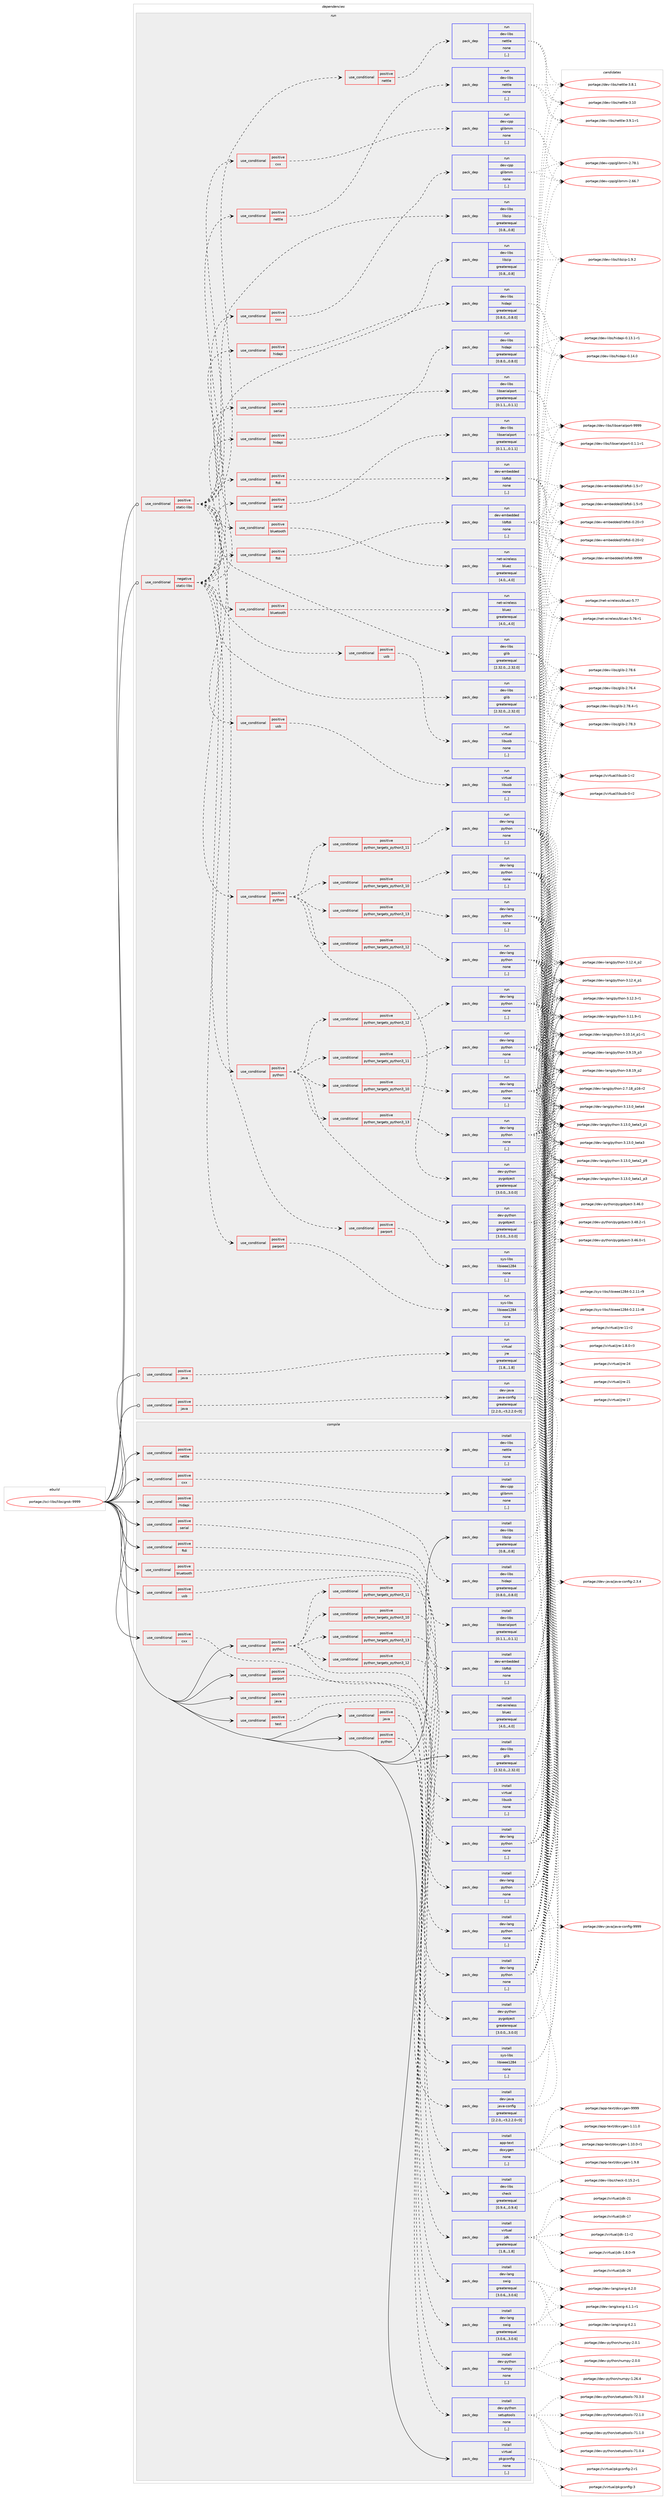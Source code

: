 digraph prolog {

# *************
# Graph options
# *************

newrank=true;
concentrate=true;
compound=true;
graph [rankdir=LR,fontname=Helvetica,fontsize=10,ranksep=1.5];#, ranksep=2.5, nodesep=0.2];
edge  [arrowhead=vee];
node  [fontname=Helvetica,fontsize=10];

# **********
# The ebuild
# **********

subgraph cluster_leftcol {
color=gray;
label=<<i>ebuild</i>>;
id [label="portage://sci-libs/libsigrok-9999", color=red, width=4, href="../sci-libs/libsigrok-9999.svg"];
}

# ****************
# The dependencies
# ****************

subgraph cluster_midcol {
color=gray;
label=<<i>dependencies</i>>;
subgraph cluster_compile {
fillcolor="#eeeeee";
style=filled;
label=<<i>compile</i>>;
subgraph cond106773 {
dependency403653 [label=<<TABLE BORDER="0" CELLBORDER="1" CELLSPACING="0" CELLPADDING="4"><TR><TD ROWSPAN="3" CELLPADDING="10">use_conditional</TD></TR><TR><TD>positive</TD></TR><TR><TD>bluetooth</TD></TR></TABLE>>, shape=none, color=red];
subgraph pack294009 {
dependency403654 [label=<<TABLE BORDER="0" CELLBORDER="1" CELLSPACING="0" CELLPADDING="4" WIDTH="220"><TR><TD ROWSPAN="6" CELLPADDING="30">pack_dep</TD></TR><TR><TD WIDTH="110">install</TD></TR><TR><TD>net-wireless</TD></TR><TR><TD>bluez</TD></TR><TR><TD>greaterequal</TD></TR><TR><TD>[4.0,,,4.0]</TD></TR></TABLE>>, shape=none, color=blue];
}
dependency403653:e -> dependency403654:w [weight=20,style="dashed",arrowhead="vee"];
}
id:e -> dependency403653:w [weight=20,style="solid",arrowhead="vee"];
subgraph cond106774 {
dependency403655 [label=<<TABLE BORDER="0" CELLBORDER="1" CELLSPACING="0" CELLPADDING="4"><TR><TD ROWSPAN="3" CELLPADDING="10">use_conditional</TD></TR><TR><TD>positive</TD></TR><TR><TD>cxx</TD></TR></TABLE>>, shape=none, color=red];
subgraph pack294010 {
dependency403656 [label=<<TABLE BORDER="0" CELLBORDER="1" CELLSPACING="0" CELLPADDING="4" WIDTH="220"><TR><TD ROWSPAN="6" CELLPADDING="30">pack_dep</TD></TR><TR><TD WIDTH="110">install</TD></TR><TR><TD>app-text</TD></TR><TR><TD>doxygen</TD></TR><TR><TD>none</TD></TR><TR><TD>[,,]</TD></TR></TABLE>>, shape=none, color=blue];
}
dependency403655:e -> dependency403656:w [weight=20,style="dashed",arrowhead="vee"];
}
id:e -> dependency403655:w [weight=20,style="solid",arrowhead="vee"];
subgraph cond106775 {
dependency403657 [label=<<TABLE BORDER="0" CELLBORDER="1" CELLSPACING="0" CELLPADDING="4"><TR><TD ROWSPAN="3" CELLPADDING="10">use_conditional</TD></TR><TR><TD>positive</TD></TR><TR><TD>cxx</TD></TR></TABLE>>, shape=none, color=red];
subgraph pack294011 {
dependency403658 [label=<<TABLE BORDER="0" CELLBORDER="1" CELLSPACING="0" CELLPADDING="4" WIDTH="220"><TR><TD ROWSPAN="6" CELLPADDING="30">pack_dep</TD></TR><TR><TD WIDTH="110">install</TD></TR><TR><TD>dev-cpp</TD></TR><TR><TD>glibmm</TD></TR><TR><TD>none</TD></TR><TR><TD>[,,]</TD></TR></TABLE>>, shape=none, color=blue];
}
dependency403657:e -> dependency403658:w [weight=20,style="dashed",arrowhead="vee"];
}
id:e -> dependency403657:w [weight=20,style="solid",arrowhead="vee"];
subgraph cond106776 {
dependency403659 [label=<<TABLE BORDER="0" CELLBORDER="1" CELLSPACING="0" CELLPADDING="4"><TR><TD ROWSPAN="3" CELLPADDING="10">use_conditional</TD></TR><TR><TD>positive</TD></TR><TR><TD>ftdi</TD></TR></TABLE>>, shape=none, color=red];
subgraph pack294012 {
dependency403660 [label=<<TABLE BORDER="0" CELLBORDER="1" CELLSPACING="0" CELLPADDING="4" WIDTH="220"><TR><TD ROWSPAN="6" CELLPADDING="30">pack_dep</TD></TR><TR><TD WIDTH="110">install</TD></TR><TR><TD>dev-embedded</TD></TR><TR><TD>libftdi</TD></TR><TR><TD>none</TD></TR><TR><TD>[,,]</TD></TR></TABLE>>, shape=none, color=blue];
}
dependency403659:e -> dependency403660:w [weight=20,style="dashed",arrowhead="vee"];
}
id:e -> dependency403659:w [weight=20,style="solid",arrowhead="vee"];
subgraph cond106777 {
dependency403661 [label=<<TABLE BORDER="0" CELLBORDER="1" CELLSPACING="0" CELLPADDING="4"><TR><TD ROWSPAN="3" CELLPADDING="10">use_conditional</TD></TR><TR><TD>positive</TD></TR><TR><TD>hidapi</TD></TR></TABLE>>, shape=none, color=red];
subgraph pack294013 {
dependency403662 [label=<<TABLE BORDER="0" CELLBORDER="1" CELLSPACING="0" CELLPADDING="4" WIDTH="220"><TR><TD ROWSPAN="6" CELLPADDING="30">pack_dep</TD></TR><TR><TD WIDTH="110">install</TD></TR><TR><TD>dev-libs</TD></TR><TR><TD>hidapi</TD></TR><TR><TD>greaterequal</TD></TR><TR><TD>[0.8.0,,,0.8.0]</TD></TR></TABLE>>, shape=none, color=blue];
}
dependency403661:e -> dependency403662:w [weight=20,style="dashed",arrowhead="vee"];
}
id:e -> dependency403661:w [weight=20,style="solid",arrowhead="vee"];
subgraph cond106778 {
dependency403663 [label=<<TABLE BORDER="0" CELLBORDER="1" CELLSPACING="0" CELLPADDING="4"><TR><TD ROWSPAN="3" CELLPADDING="10">use_conditional</TD></TR><TR><TD>positive</TD></TR><TR><TD>java</TD></TR></TABLE>>, shape=none, color=red];
subgraph pack294014 {
dependency403664 [label=<<TABLE BORDER="0" CELLBORDER="1" CELLSPACING="0" CELLPADDING="4" WIDTH="220"><TR><TD ROWSPAN="6" CELLPADDING="30">pack_dep</TD></TR><TR><TD WIDTH="110">install</TD></TR><TR><TD>dev-java</TD></TR><TR><TD>java-config</TD></TR><TR><TD>greaterequal</TD></TR><TR><TD>[2.2.0,,-r3,2.2.0-r3]</TD></TR></TABLE>>, shape=none, color=blue];
}
dependency403663:e -> dependency403664:w [weight=20,style="dashed",arrowhead="vee"];
}
id:e -> dependency403663:w [weight=20,style="solid",arrowhead="vee"];
subgraph cond106779 {
dependency403665 [label=<<TABLE BORDER="0" CELLBORDER="1" CELLSPACING="0" CELLPADDING="4"><TR><TD ROWSPAN="3" CELLPADDING="10">use_conditional</TD></TR><TR><TD>positive</TD></TR><TR><TD>java</TD></TR></TABLE>>, shape=none, color=red];
subgraph pack294015 {
dependency403666 [label=<<TABLE BORDER="0" CELLBORDER="1" CELLSPACING="0" CELLPADDING="4" WIDTH="220"><TR><TD ROWSPAN="6" CELLPADDING="30">pack_dep</TD></TR><TR><TD WIDTH="110">install</TD></TR><TR><TD>dev-lang</TD></TR><TR><TD>swig</TD></TR><TR><TD>greaterequal</TD></TR><TR><TD>[3.0.6,,,3.0.6]</TD></TR></TABLE>>, shape=none, color=blue];
}
dependency403665:e -> dependency403666:w [weight=20,style="dashed",arrowhead="vee"];
subgraph pack294016 {
dependency403667 [label=<<TABLE BORDER="0" CELLBORDER="1" CELLSPACING="0" CELLPADDING="4" WIDTH="220"><TR><TD ROWSPAN="6" CELLPADDING="30">pack_dep</TD></TR><TR><TD WIDTH="110">install</TD></TR><TR><TD>virtual</TD></TR><TR><TD>jdk</TD></TR><TR><TD>greaterequal</TD></TR><TR><TD>[1.8,,,1.8]</TD></TR></TABLE>>, shape=none, color=blue];
}
dependency403665:e -> dependency403667:w [weight=20,style="dashed",arrowhead="vee"];
}
id:e -> dependency403665:w [weight=20,style="solid",arrowhead="vee"];
subgraph cond106780 {
dependency403668 [label=<<TABLE BORDER="0" CELLBORDER="1" CELLSPACING="0" CELLPADDING="4"><TR><TD ROWSPAN="3" CELLPADDING="10">use_conditional</TD></TR><TR><TD>positive</TD></TR><TR><TD>nettle</TD></TR></TABLE>>, shape=none, color=red];
subgraph pack294017 {
dependency403669 [label=<<TABLE BORDER="0" CELLBORDER="1" CELLSPACING="0" CELLPADDING="4" WIDTH="220"><TR><TD ROWSPAN="6" CELLPADDING="30">pack_dep</TD></TR><TR><TD WIDTH="110">install</TD></TR><TR><TD>dev-libs</TD></TR><TR><TD>nettle</TD></TR><TR><TD>none</TD></TR><TR><TD>[,,]</TD></TR></TABLE>>, shape=none, color=blue];
}
dependency403668:e -> dependency403669:w [weight=20,style="dashed",arrowhead="vee"];
}
id:e -> dependency403668:w [weight=20,style="solid",arrowhead="vee"];
subgraph cond106781 {
dependency403670 [label=<<TABLE BORDER="0" CELLBORDER="1" CELLSPACING="0" CELLPADDING="4"><TR><TD ROWSPAN="3" CELLPADDING="10">use_conditional</TD></TR><TR><TD>positive</TD></TR><TR><TD>parport</TD></TR></TABLE>>, shape=none, color=red];
subgraph pack294018 {
dependency403671 [label=<<TABLE BORDER="0" CELLBORDER="1" CELLSPACING="0" CELLPADDING="4" WIDTH="220"><TR><TD ROWSPAN="6" CELLPADDING="30">pack_dep</TD></TR><TR><TD WIDTH="110">install</TD></TR><TR><TD>sys-libs</TD></TR><TR><TD>libieee1284</TD></TR><TR><TD>none</TD></TR><TR><TD>[,,]</TD></TR></TABLE>>, shape=none, color=blue];
}
dependency403670:e -> dependency403671:w [weight=20,style="dashed",arrowhead="vee"];
}
id:e -> dependency403670:w [weight=20,style="solid",arrowhead="vee"];
subgraph cond106782 {
dependency403672 [label=<<TABLE BORDER="0" CELLBORDER="1" CELLSPACING="0" CELLPADDING="4"><TR><TD ROWSPAN="3" CELLPADDING="10">use_conditional</TD></TR><TR><TD>positive</TD></TR><TR><TD>python</TD></TR></TABLE>>, shape=none, color=red];
subgraph cond106783 {
dependency403673 [label=<<TABLE BORDER="0" CELLBORDER="1" CELLSPACING="0" CELLPADDING="4"><TR><TD ROWSPAN="3" CELLPADDING="10">use_conditional</TD></TR><TR><TD>positive</TD></TR><TR><TD>python_targets_python3_10</TD></TR></TABLE>>, shape=none, color=red];
subgraph pack294019 {
dependency403674 [label=<<TABLE BORDER="0" CELLBORDER="1" CELLSPACING="0" CELLPADDING="4" WIDTH="220"><TR><TD ROWSPAN="6" CELLPADDING="30">pack_dep</TD></TR><TR><TD WIDTH="110">install</TD></TR><TR><TD>dev-lang</TD></TR><TR><TD>python</TD></TR><TR><TD>none</TD></TR><TR><TD>[,,]</TD></TR></TABLE>>, shape=none, color=blue];
}
dependency403673:e -> dependency403674:w [weight=20,style="dashed",arrowhead="vee"];
}
dependency403672:e -> dependency403673:w [weight=20,style="dashed",arrowhead="vee"];
subgraph cond106784 {
dependency403675 [label=<<TABLE BORDER="0" CELLBORDER="1" CELLSPACING="0" CELLPADDING="4"><TR><TD ROWSPAN="3" CELLPADDING="10">use_conditional</TD></TR><TR><TD>positive</TD></TR><TR><TD>python_targets_python3_11</TD></TR></TABLE>>, shape=none, color=red];
subgraph pack294020 {
dependency403676 [label=<<TABLE BORDER="0" CELLBORDER="1" CELLSPACING="0" CELLPADDING="4" WIDTH="220"><TR><TD ROWSPAN="6" CELLPADDING="30">pack_dep</TD></TR><TR><TD WIDTH="110">install</TD></TR><TR><TD>dev-lang</TD></TR><TR><TD>python</TD></TR><TR><TD>none</TD></TR><TR><TD>[,,]</TD></TR></TABLE>>, shape=none, color=blue];
}
dependency403675:e -> dependency403676:w [weight=20,style="dashed",arrowhead="vee"];
}
dependency403672:e -> dependency403675:w [weight=20,style="dashed",arrowhead="vee"];
subgraph cond106785 {
dependency403677 [label=<<TABLE BORDER="0" CELLBORDER="1" CELLSPACING="0" CELLPADDING="4"><TR><TD ROWSPAN="3" CELLPADDING="10">use_conditional</TD></TR><TR><TD>positive</TD></TR><TR><TD>python_targets_python3_12</TD></TR></TABLE>>, shape=none, color=red];
subgraph pack294021 {
dependency403678 [label=<<TABLE BORDER="0" CELLBORDER="1" CELLSPACING="0" CELLPADDING="4" WIDTH="220"><TR><TD ROWSPAN="6" CELLPADDING="30">pack_dep</TD></TR><TR><TD WIDTH="110">install</TD></TR><TR><TD>dev-lang</TD></TR><TR><TD>python</TD></TR><TR><TD>none</TD></TR><TR><TD>[,,]</TD></TR></TABLE>>, shape=none, color=blue];
}
dependency403677:e -> dependency403678:w [weight=20,style="dashed",arrowhead="vee"];
}
dependency403672:e -> dependency403677:w [weight=20,style="dashed",arrowhead="vee"];
subgraph cond106786 {
dependency403679 [label=<<TABLE BORDER="0" CELLBORDER="1" CELLSPACING="0" CELLPADDING="4"><TR><TD ROWSPAN="3" CELLPADDING="10">use_conditional</TD></TR><TR><TD>positive</TD></TR><TR><TD>python_targets_python3_13</TD></TR></TABLE>>, shape=none, color=red];
subgraph pack294022 {
dependency403680 [label=<<TABLE BORDER="0" CELLBORDER="1" CELLSPACING="0" CELLPADDING="4" WIDTH="220"><TR><TD ROWSPAN="6" CELLPADDING="30">pack_dep</TD></TR><TR><TD WIDTH="110">install</TD></TR><TR><TD>dev-lang</TD></TR><TR><TD>python</TD></TR><TR><TD>none</TD></TR><TR><TD>[,,]</TD></TR></TABLE>>, shape=none, color=blue];
}
dependency403679:e -> dependency403680:w [weight=20,style="dashed",arrowhead="vee"];
}
dependency403672:e -> dependency403679:w [weight=20,style="dashed",arrowhead="vee"];
subgraph pack294023 {
dependency403681 [label=<<TABLE BORDER="0" CELLBORDER="1" CELLSPACING="0" CELLPADDING="4" WIDTH="220"><TR><TD ROWSPAN="6" CELLPADDING="30">pack_dep</TD></TR><TR><TD WIDTH="110">install</TD></TR><TR><TD>dev-python</TD></TR><TR><TD>pygobject</TD></TR><TR><TD>greaterequal</TD></TR><TR><TD>[3.0.0,,,3.0.0]</TD></TR></TABLE>>, shape=none, color=blue];
}
dependency403672:e -> dependency403681:w [weight=20,style="dashed",arrowhead="vee"];
}
id:e -> dependency403672:w [weight=20,style="solid",arrowhead="vee"];
subgraph cond106787 {
dependency403682 [label=<<TABLE BORDER="0" CELLBORDER="1" CELLSPACING="0" CELLPADDING="4"><TR><TD ROWSPAN="3" CELLPADDING="10">use_conditional</TD></TR><TR><TD>positive</TD></TR><TR><TD>python</TD></TR></TABLE>>, shape=none, color=red];
subgraph pack294024 {
dependency403683 [label=<<TABLE BORDER="0" CELLBORDER="1" CELLSPACING="0" CELLPADDING="4" WIDTH="220"><TR><TD ROWSPAN="6" CELLPADDING="30">pack_dep</TD></TR><TR><TD WIDTH="110">install</TD></TR><TR><TD>dev-lang</TD></TR><TR><TD>swig</TD></TR><TR><TD>greaterequal</TD></TR><TR><TD>[3.0.6,,,3.0.6]</TD></TR></TABLE>>, shape=none, color=blue];
}
dependency403682:e -> dependency403683:w [weight=20,style="dashed",arrowhead="vee"];
subgraph pack294025 {
dependency403684 [label=<<TABLE BORDER="0" CELLBORDER="1" CELLSPACING="0" CELLPADDING="4" WIDTH="220"><TR><TD ROWSPAN="6" CELLPADDING="30">pack_dep</TD></TR><TR><TD WIDTH="110">install</TD></TR><TR><TD>dev-python</TD></TR><TR><TD>numpy</TD></TR><TR><TD>none</TD></TR><TR><TD>[,,]</TD></TR></TABLE>>, shape=none, color=blue];
}
dependency403682:e -> dependency403684:w [weight=20,style="dashed",arrowhead="vee"];
subgraph pack294026 {
dependency403685 [label=<<TABLE BORDER="0" CELLBORDER="1" CELLSPACING="0" CELLPADDING="4" WIDTH="220"><TR><TD ROWSPAN="6" CELLPADDING="30">pack_dep</TD></TR><TR><TD WIDTH="110">install</TD></TR><TR><TD>dev-python</TD></TR><TR><TD>setuptools</TD></TR><TR><TD>none</TD></TR><TR><TD>[,,]</TD></TR></TABLE>>, shape=none, color=blue];
}
dependency403682:e -> dependency403685:w [weight=20,style="dashed",arrowhead="vee"];
}
id:e -> dependency403682:w [weight=20,style="solid",arrowhead="vee"];
subgraph cond106788 {
dependency403686 [label=<<TABLE BORDER="0" CELLBORDER="1" CELLSPACING="0" CELLPADDING="4"><TR><TD ROWSPAN="3" CELLPADDING="10">use_conditional</TD></TR><TR><TD>positive</TD></TR><TR><TD>serial</TD></TR></TABLE>>, shape=none, color=red];
subgraph pack294027 {
dependency403687 [label=<<TABLE BORDER="0" CELLBORDER="1" CELLSPACING="0" CELLPADDING="4" WIDTH="220"><TR><TD ROWSPAN="6" CELLPADDING="30">pack_dep</TD></TR><TR><TD WIDTH="110">install</TD></TR><TR><TD>dev-libs</TD></TR><TR><TD>libserialport</TD></TR><TR><TD>greaterequal</TD></TR><TR><TD>[0.1.1,,,0.1.1]</TD></TR></TABLE>>, shape=none, color=blue];
}
dependency403686:e -> dependency403687:w [weight=20,style="dashed",arrowhead="vee"];
}
id:e -> dependency403686:w [weight=20,style="solid",arrowhead="vee"];
subgraph cond106789 {
dependency403688 [label=<<TABLE BORDER="0" CELLBORDER="1" CELLSPACING="0" CELLPADDING="4"><TR><TD ROWSPAN="3" CELLPADDING="10">use_conditional</TD></TR><TR><TD>positive</TD></TR><TR><TD>test</TD></TR></TABLE>>, shape=none, color=red];
subgraph pack294028 {
dependency403689 [label=<<TABLE BORDER="0" CELLBORDER="1" CELLSPACING="0" CELLPADDING="4" WIDTH="220"><TR><TD ROWSPAN="6" CELLPADDING="30">pack_dep</TD></TR><TR><TD WIDTH="110">install</TD></TR><TR><TD>dev-libs</TD></TR><TR><TD>check</TD></TR><TR><TD>greaterequal</TD></TR><TR><TD>[0.9.4,,,0.9.4]</TD></TR></TABLE>>, shape=none, color=blue];
}
dependency403688:e -> dependency403689:w [weight=20,style="dashed",arrowhead="vee"];
}
id:e -> dependency403688:w [weight=20,style="solid",arrowhead="vee"];
subgraph cond106790 {
dependency403690 [label=<<TABLE BORDER="0" CELLBORDER="1" CELLSPACING="0" CELLPADDING="4"><TR><TD ROWSPAN="3" CELLPADDING="10">use_conditional</TD></TR><TR><TD>positive</TD></TR><TR><TD>usb</TD></TR></TABLE>>, shape=none, color=red];
subgraph pack294029 {
dependency403691 [label=<<TABLE BORDER="0" CELLBORDER="1" CELLSPACING="0" CELLPADDING="4" WIDTH="220"><TR><TD ROWSPAN="6" CELLPADDING="30">pack_dep</TD></TR><TR><TD WIDTH="110">install</TD></TR><TR><TD>virtual</TD></TR><TR><TD>libusb</TD></TR><TR><TD>none</TD></TR><TR><TD>[,,]</TD></TR></TABLE>>, shape=none, color=blue];
}
dependency403690:e -> dependency403691:w [weight=20,style="dashed",arrowhead="vee"];
}
id:e -> dependency403690:w [weight=20,style="solid",arrowhead="vee"];
subgraph pack294030 {
dependency403692 [label=<<TABLE BORDER="0" CELLBORDER="1" CELLSPACING="0" CELLPADDING="4" WIDTH="220"><TR><TD ROWSPAN="6" CELLPADDING="30">pack_dep</TD></TR><TR><TD WIDTH="110">install</TD></TR><TR><TD>dev-libs</TD></TR><TR><TD>glib</TD></TR><TR><TD>greaterequal</TD></TR><TR><TD>[2.32.0,,,2.32.0]</TD></TR></TABLE>>, shape=none, color=blue];
}
id:e -> dependency403692:w [weight=20,style="solid",arrowhead="vee"];
subgraph pack294031 {
dependency403693 [label=<<TABLE BORDER="0" CELLBORDER="1" CELLSPACING="0" CELLPADDING="4" WIDTH="220"><TR><TD ROWSPAN="6" CELLPADDING="30">pack_dep</TD></TR><TR><TD WIDTH="110">install</TD></TR><TR><TD>dev-libs</TD></TR><TR><TD>libzip</TD></TR><TR><TD>greaterequal</TD></TR><TR><TD>[0.8,,,0.8]</TD></TR></TABLE>>, shape=none, color=blue];
}
id:e -> dependency403693:w [weight=20,style="solid",arrowhead="vee"];
subgraph pack294032 {
dependency403694 [label=<<TABLE BORDER="0" CELLBORDER="1" CELLSPACING="0" CELLPADDING="4" WIDTH="220"><TR><TD ROWSPAN="6" CELLPADDING="30">pack_dep</TD></TR><TR><TD WIDTH="110">install</TD></TR><TR><TD>virtual</TD></TR><TR><TD>pkgconfig</TD></TR><TR><TD>none</TD></TR><TR><TD>[,,]</TD></TR></TABLE>>, shape=none, color=blue];
}
id:e -> dependency403694:w [weight=20,style="solid",arrowhead="vee"];
}
subgraph cluster_compileandrun {
fillcolor="#eeeeee";
style=filled;
label=<<i>compile and run</i>>;
}
subgraph cluster_run {
fillcolor="#eeeeee";
style=filled;
label=<<i>run</i>>;
subgraph cond106791 {
dependency403695 [label=<<TABLE BORDER="0" CELLBORDER="1" CELLSPACING="0" CELLPADDING="4"><TR><TD ROWSPAN="3" CELLPADDING="10">use_conditional</TD></TR><TR><TD>negative</TD></TR><TR><TD>static-libs</TD></TR></TABLE>>, shape=none, color=red];
subgraph pack294033 {
dependency403696 [label=<<TABLE BORDER="0" CELLBORDER="1" CELLSPACING="0" CELLPADDING="4" WIDTH="220"><TR><TD ROWSPAN="6" CELLPADDING="30">pack_dep</TD></TR><TR><TD WIDTH="110">run</TD></TR><TR><TD>dev-libs</TD></TR><TR><TD>glib</TD></TR><TR><TD>greaterequal</TD></TR><TR><TD>[2.32.0,,,2.32.0]</TD></TR></TABLE>>, shape=none, color=blue];
}
dependency403695:e -> dependency403696:w [weight=20,style="dashed",arrowhead="vee"];
subgraph pack294034 {
dependency403697 [label=<<TABLE BORDER="0" CELLBORDER="1" CELLSPACING="0" CELLPADDING="4" WIDTH="220"><TR><TD ROWSPAN="6" CELLPADDING="30">pack_dep</TD></TR><TR><TD WIDTH="110">run</TD></TR><TR><TD>dev-libs</TD></TR><TR><TD>libzip</TD></TR><TR><TD>greaterequal</TD></TR><TR><TD>[0.8,,,0.8]</TD></TR></TABLE>>, shape=none, color=blue];
}
dependency403695:e -> dependency403697:w [weight=20,style="dashed",arrowhead="vee"];
subgraph cond106792 {
dependency403698 [label=<<TABLE BORDER="0" CELLBORDER="1" CELLSPACING="0" CELLPADDING="4"><TR><TD ROWSPAN="3" CELLPADDING="10">use_conditional</TD></TR><TR><TD>positive</TD></TR><TR><TD>bluetooth</TD></TR></TABLE>>, shape=none, color=red];
subgraph pack294035 {
dependency403699 [label=<<TABLE BORDER="0" CELLBORDER="1" CELLSPACING="0" CELLPADDING="4" WIDTH="220"><TR><TD ROWSPAN="6" CELLPADDING="30">pack_dep</TD></TR><TR><TD WIDTH="110">run</TD></TR><TR><TD>net-wireless</TD></TR><TR><TD>bluez</TD></TR><TR><TD>greaterequal</TD></TR><TR><TD>[4.0,,,4.0]</TD></TR></TABLE>>, shape=none, color=blue];
}
dependency403698:e -> dependency403699:w [weight=20,style="dashed",arrowhead="vee"];
}
dependency403695:e -> dependency403698:w [weight=20,style="dashed",arrowhead="vee"];
subgraph cond106793 {
dependency403700 [label=<<TABLE BORDER="0" CELLBORDER="1" CELLSPACING="0" CELLPADDING="4"><TR><TD ROWSPAN="3" CELLPADDING="10">use_conditional</TD></TR><TR><TD>positive</TD></TR><TR><TD>cxx</TD></TR></TABLE>>, shape=none, color=red];
subgraph pack294036 {
dependency403701 [label=<<TABLE BORDER="0" CELLBORDER="1" CELLSPACING="0" CELLPADDING="4" WIDTH="220"><TR><TD ROWSPAN="6" CELLPADDING="30">pack_dep</TD></TR><TR><TD WIDTH="110">run</TD></TR><TR><TD>dev-cpp</TD></TR><TR><TD>glibmm</TD></TR><TR><TD>none</TD></TR><TR><TD>[,,]</TD></TR></TABLE>>, shape=none, color=blue];
}
dependency403700:e -> dependency403701:w [weight=20,style="dashed",arrowhead="vee"];
}
dependency403695:e -> dependency403700:w [weight=20,style="dashed",arrowhead="vee"];
subgraph cond106794 {
dependency403702 [label=<<TABLE BORDER="0" CELLBORDER="1" CELLSPACING="0" CELLPADDING="4"><TR><TD ROWSPAN="3" CELLPADDING="10">use_conditional</TD></TR><TR><TD>positive</TD></TR><TR><TD>ftdi</TD></TR></TABLE>>, shape=none, color=red];
subgraph pack294037 {
dependency403703 [label=<<TABLE BORDER="0" CELLBORDER="1" CELLSPACING="0" CELLPADDING="4" WIDTH="220"><TR><TD ROWSPAN="6" CELLPADDING="30">pack_dep</TD></TR><TR><TD WIDTH="110">run</TD></TR><TR><TD>dev-embedded</TD></TR><TR><TD>libftdi</TD></TR><TR><TD>none</TD></TR><TR><TD>[,,]</TD></TR></TABLE>>, shape=none, color=blue];
}
dependency403702:e -> dependency403703:w [weight=20,style="dashed",arrowhead="vee"];
}
dependency403695:e -> dependency403702:w [weight=20,style="dashed",arrowhead="vee"];
subgraph cond106795 {
dependency403704 [label=<<TABLE BORDER="0" CELLBORDER="1" CELLSPACING="0" CELLPADDING="4"><TR><TD ROWSPAN="3" CELLPADDING="10">use_conditional</TD></TR><TR><TD>positive</TD></TR><TR><TD>hidapi</TD></TR></TABLE>>, shape=none, color=red];
subgraph pack294038 {
dependency403705 [label=<<TABLE BORDER="0" CELLBORDER="1" CELLSPACING="0" CELLPADDING="4" WIDTH="220"><TR><TD ROWSPAN="6" CELLPADDING="30">pack_dep</TD></TR><TR><TD WIDTH="110">run</TD></TR><TR><TD>dev-libs</TD></TR><TR><TD>hidapi</TD></TR><TR><TD>greaterequal</TD></TR><TR><TD>[0.8.0,,,0.8.0]</TD></TR></TABLE>>, shape=none, color=blue];
}
dependency403704:e -> dependency403705:w [weight=20,style="dashed",arrowhead="vee"];
}
dependency403695:e -> dependency403704:w [weight=20,style="dashed",arrowhead="vee"];
subgraph cond106796 {
dependency403706 [label=<<TABLE BORDER="0" CELLBORDER="1" CELLSPACING="0" CELLPADDING="4"><TR><TD ROWSPAN="3" CELLPADDING="10">use_conditional</TD></TR><TR><TD>positive</TD></TR><TR><TD>nettle</TD></TR></TABLE>>, shape=none, color=red];
subgraph pack294039 {
dependency403707 [label=<<TABLE BORDER="0" CELLBORDER="1" CELLSPACING="0" CELLPADDING="4" WIDTH="220"><TR><TD ROWSPAN="6" CELLPADDING="30">pack_dep</TD></TR><TR><TD WIDTH="110">run</TD></TR><TR><TD>dev-libs</TD></TR><TR><TD>nettle</TD></TR><TR><TD>none</TD></TR><TR><TD>[,,]</TD></TR></TABLE>>, shape=none, color=blue];
}
dependency403706:e -> dependency403707:w [weight=20,style="dashed",arrowhead="vee"];
}
dependency403695:e -> dependency403706:w [weight=20,style="dashed",arrowhead="vee"];
subgraph cond106797 {
dependency403708 [label=<<TABLE BORDER="0" CELLBORDER="1" CELLSPACING="0" CELLPADDING="4"><TR><TD ROWSPAN="3" CELLPADDING="10">use_conditional</TD></TR><TR><TD>positive</TD></TR><TR><TD>parport</TD></TR></TABLE>>, shape=none, color=red];
subgraph pack294040 {
dependency403709 [label=<<TABLE BORDER="0" CELLBORDER="1" CELLSPACING="0" CELLPADDING="4" WIDTH="220"><TR><TD ROWSPAN="6" CELLPADDING="30">pack_dep</TD></TR><TR><TD WIDTH="110">run</TD></TR><TR><TD>sys-libs</TD></TR><TR><TD>libieee1284</TD></TR><TR><TD>none</TD></TR><TR><TD>[,,]</TD></TR></TABLE>>, shape=none, color=blue];
}
dependency403708:e -> dependency403709:w [weight=20,style="dashed",arrowhead="vee"];
}
dependency403695:e -> dependency403708:w [weight=20,style="dashed",arrowhead="vee"];
subgraph cond106798 {
dependency403710 [label=<<TABLE BORDER="0" CELLBORDER="1" CELLSPACING="0" CELLPADDING="4"><TR><TD ROWSPAN="3" CELLPADDING="10">use_conditional</TD></TR><TR><TD>positive</TD></TR><TR><TD>python</TD></TR></TABLE>>, shape=none, color=red];
subgraph cond106799 {
dependency403711 [label=<<TABLE BORDER="0" CELLBORDER="1" CELLSPACING="0" CELLPADDING="4"><TR><TD ROWSPAN="3" CELLPADDING="10">use_conditional</TD></TR><TR><TD>positive</TD></TR><TR><TD>python_targets_python3_10</TD></TR></TABLE>>, shape=none, color=red];
subgraph pack294041 {
dependency403712 [label=<<TABLE BORDER="0" CELLBORDER="1" CELLSPACING="0" CELLPADDING="4" WIDTH="220"><TR><TD ROWSPAN="6" CELLPADDING="30">pack_dep</TD></TR><TR><TD WIDTH="110">run</TD></TR><TR><TD>dev-lang</TD></TR><TR><TD>python</TD></TR><TR><TD>none</TD></TR><TR><TD>[,,]</TD></TR></TABLE>>, shape=none, color=blue];
}
dependency403711:e -> dependency403712:w [weight=20,style="dashed",arrowhead="vee"];
}
dependency403710:e -> dependency403711:w [weight=20,style="dashed",arrowhead="vee"];
subgraph cond106800 {
dependency403713 [label=<<TABLE BORDER="0" CELLBORDER="1" CELLSPACING="0" CELLPADDING="4"><TR><TD ROWSPAN="3" CELLPADDING="10">use_conditional</TD></TR><TR><TD>positive</TD></TR><TR><TD>python_targets_python3_11</TD></TR></TABLE>>, shape=none, color=red];
subgraph pack294042 {
dependency403714 [label=<<TABLE BORDER="0" CELLBORDER="1" CELLSPACING="0" CELLPADDING="4" WIDTH="220"><TR><TD ROWSPAN="6" CELLPADDING="30">pack_dep</TD></TR><TR><TD WIDTH="110">run</TD></TR><TR><TD>dev-lang</TD></TR><TR><TD>python</TD></TR><TR><TD>none</TD></TR><TR><TD>[,,]</TD></TR></TABLE>>, shape=none, color=blue];
}
dependency403713:e -> dependency403714:w [weight=20,style="dashed",arrowhead="vee"];
}
dependency403710:e -> dependency403713:w [weight=20,style="dashed",arrowhead="vee"];
subgraph cond106801 {
dependency403715 [label=<<TABLE BORDER="0" CELLBORDER="1" CELLSPACING="0" CELLPADDING="4"><TR><TD ROWSPAN="3" CELLPADDING="10">use_conditional</TD></TR><TR><TD>positive</TD></TR><TR><TD>python_targets_python3_12</TD></TR></TABLE>>, shape=none, color=red];
subgraph pack294043 {
dependency403716 [label=<<TABLE BORDER="0" CELLBORDER="1" CELLSPACING="0" CELLPADDING="4" WIDTH="220"><TR><TD ROWSPAN="6" CELLPADDING="30">pack_dep</TD></TR><TR><TD WIDTH="110">run</TD></TR><TR><TD>dev-lang</TD></TR><TR><TD>python</TD></TR><TR><TD>none</TD></TR><TR><TD>[,,]</TD></TR></TABLE>>, shape=none, color=blue];
}
dependency403715:e -> dependency403716:w [weight=20,style="dashed",arrowhead="vee"];
}
dependency403710:e -> dependency403715:w [weight=20,style="dashed",arrowhead="vee"];
subgraph cond106802 {
dependency403717 [label=<<TABLE BORDER="0" CELLBORDER="1" CELLSPACING="0" CELLPADDING="4"><TR><TD ROWSPAN="3" CELLPADDING="10">use_conditional</TD></TR><TR><TD>positive</TD></TR><TR><TD>python_targets_python3_13</TD></TR></TABLE>>, shape=none, color=red];
subgraph pack294044 {
dependency403718 [label=<<TABLE BORDER="0" CELLBORDER="1" CELLSPACING="0" CELLPADDING="4" WIDTH="220"><TR><TD ROWSPAN="6" CELLPADDING="30">pack_dep</TD></TR><TR><TD WIDTH="110">run</TD></TR><TR><TD>dev-lang</TD></TR><TR><TD>python</TD></TR><TR><TD>none</TD></TR><TR><TD>[,,]</TD></TR></TABLE>>, shape=none, color=blue];
}
dependency403717:e -> dependency403718:w [weight=20,style="dashed",arrowhead="vee"];
}
dependency403710:e -> dependency403717:w [weight=20,style="dashed",arrowhead="vee"];
subgraph pack294045 {
dependency403719 [label=<<TABLE BORDER="0" CELLBORDER="1" CELLSPACING="0" CELLPADDING="4" WIDTH="220"><TR><TD ROWSPAN="6" CELLPADDING="30">pack_dep</TD></TR><TR><TD WIDTH="110">run</TD></TR><TR><TD>dev-python</TD></TR><TR><TD>pygobject</TD></TR><TR><TD>greaterequal</TD></TR><TR><TD>[3.0.0,,,3.0.0]</TD></TR></TABLE>>, shape=none, color=blue];
}
dependency403710:e -> dependency403719:w [weight=20,style="dashed",arrowhead="vee"];
}
dependency403695:e -> dependency403710:w [weight=20,style="dashed",arrowhead="vee"];
subgraph cond106803 {
dependency403720 [label=<<TABLE BORDER="0" CELLBORDER="1" CELLSPACING="0" CELLPADDING="4"><TR><TD ROWSPAN="3" CELLPADDING="10">use_conditional</TD></TR><TR><TD>positive</TD></TR><TR><TD>serial</TD></TR></TABLE>>, shape=none, color=red];
subgraph pack294046 {
dependency403721 [label=<<TABLE BORDER="0" CELLBORDER="1" CELLSPACING="0" CELLPADDING="4" WIDTH="220"><TR><TD ROWSPAN="6" CELLPADDING="30">pack_dep</TD></TR><TR><TD WIDTH="110">run</TD></TR><TR><TD>dev-libs</TD></TR><TR><TD>libserialport</TD></TR><TR><TD>greaterequal</TD></TR><TR><TD>[0.1.1,,,0.1.1]</TD></TR></TABLE>>, shape=none, color=blue];
}
dependency403720:e -> dependency403721:w [weight=20,style="dashed",arrowhead="vee"];
}
dependency403695:e -> dependency403720:w [weight=20,style="dashed",arrowhead="vee"];
subgraph cond106804 {
dependency403722 [label=<<TABLE BORDER="0" CELLBORDER="1" CELLSPACING="0" CELLPADDING="4"><TR><TD ROWSPAN="3" CELLPADDING="10">use_conditional</TD></TR><TR><TD>positive</TD></TR><TR><TD>usb</TD></TR></TABLE>>, shape=none, color=red];
subgraph pack294047 {
dependency403723 [label=<<TABLE BORDER="0" CELLBORDER="1" CELLSPACING="0" CELLPADDING="4" WIDTH="220"><TR><TD ROWSPAN="6" CELLPADDING="30">pack_dep</TD></TR><TR><TD WIDTH="110">run</TD></TR><TR><TD>virtual</TD></TR><TR><TD>libusb</TD></TR><TR><TD>none</TD></TR><TR><TD>[,,]</TD></TR></TABLE>>, shape=none, color=blue];
}
dependency403722:e -> dependency403723:w [weight=20,style="dashed",arrowhead="vee"];
}
dependency403695:e -> dependency403722:w [weight=20,style="dashed",arrowhead="vee"];
}
id:e -> dependency403695:w [weight=20,style="solid",arrowhead="odot"];
subgraph cond106805 {
dependency403724 [label=<<TABLE BORDER="0" CELLBORDER="1" CELLSPACING="0" CELLPADDING="4"><TR><TD ROWSPAN="3" CELLPADDING="10">use_conditional</TD></TR><TR><TD>positive</TD></TR><TR><TD>java</TD></TR></TABLE>>, shape=none, color=red];
subgraph pack294048 {
dependency403725 [label=<<TABLE BORDER="0" CELLBORDER="1" CELLSPACING="0" CELLPADDING="4" WIDTH="220"><TR><TD ROWSPAN="6" CELLPADDING="30">pack_dep</TD></TR><TR><TD WIDTH="110">run</TD></TR><TR><TD>dev-java</TD></TR><TR><TD>java-config</TD></TR><TR><TD>greaterequal</TD></TR><TR><TD>[2.2.0,,-r3,2.2.0-r3]</TD></TR></TABLE>>, shape=none, color=blue];
}
dependency403724:e -> dependency403725:w [weight=20,style="dashed",arrowhead="vee"];
}
id:e -> dependency403724:w [weight=20,style="solid",arrowhead="odot"];
subgraph cond106806 {
dependency403726 [label=<<TABLE BORDER="0" CELLBORDER="1" CELLSPACING="0" CELLPADDING="4"><TR><TD ROWSPAN="3" CELLPADDING="10">use_conditional</TD></TR><TR><TD>positive</TD></TR><TR><TD>java</TD></TR></TABLE>>, shape=none, color=red];
subgraph pack294049 {
dependency403727 [label=<<TABLE BORDER="0" CELLBORDER="1" CELLSPACING="0" CELLPADDING="4" WIDTH="220"><TR><TD ROWSPAN="6" CELLPADDING="30">pack_dep</TD></TR><TR><TD WIDTH="110">run</TD></TR><TR><TD>virtual</TD></TR><TR><TD>jre</TD></TR><TR><TD>greaterequal</TD></TR><TR><TD>[1.8,,,1.8]</TD></TR></TABLE>>, shape=none, color=blue];
}
dependency403726:e -> dependency403727:w [weight=20,style="dashed",arrowhead="vee"];
}
id:e -> dependency403726:w [weight=20,style="solid",arrowhead="odot"];
subgraph cond106807 {
dependency403728 [label=<<TABLE BORDER="0" CELLBORDER="1" CELLSPACING="0" CELLPADDING="4"><TR><TD ROWSPAN="3" CELLPADDING="10">use_conditional</TD></TR><TR><TD>positive</TD></TR><TR><TD>static-libs</TD></TR></TABLE>>, shape=none, color=red];
subgraph pack294050 {
dependency403729 [label=<<TABLE BORDER="0" CELLBORDER="1" CELLSPACING="0" CELLPADDING="4" WIDTH="220"><TR><TD ROWSPAN="6" CELLPADDING="30">pack_dep</TD></TR><TR><TD WIDTH="110">run</TD></TR><TR><TD>dev-libs</TD></TR><TR><TD>glib</TD></TR><TR><TD>greaterequal</TD></TR><TR><TD>[2.32.0,,,2.32.0]</TD></TR></TABLE>>, shape=none, color=blue];
}
dependency403728:e -> dependency403729:w [weight=20,style="dashed",arrowhead="vee"];
subgraph pack294051 {
dependency403730 [label=<<TABLE BORDER="0" CELLBORDER="1" CELLSPACING="0" CELLPADDING="4" WIDTH="220"><TR><TD ROWSPAN="6" CELLPADDING="30">pack_dep</TD></TR><TR><TD WIDTH="110">run</TD></TR><TR><TD>dev-libs</TD></TR><TR><TD>libzip</TD></TR><TR><TD>greaterequal</TD></TR><TR><TD>[0.8,,,0.8]</TD></TR></TABLE>>, shape=none, color=blue];
}
dependency403728:e -> dependency403730:w [weight=20,style="dashed",arrowhead="vee"];
subgraph cond106808 {
dependency403731 [label=<<TABLE BORDER="0" CELLBORDER="1" CELLSPACING="0" CELLPADDING="4"><TR><TD ROWSPAN="3" CELLPADDING="10">use_conditional</TD></TR><TR><TD>positive</TD></TR><TR><TD>bluetooth</TD></TR></TABLE>>, shape=none, color=red];
subgraph pack294052 {
dependency403732 [label=<<TABLE BORDER="0" CELLBORDER="1" CELLSPACING="0" CELLPADDING="4" WIDTH="220"><TR><TD ROWSPAN="6" CELLPADDING="30">pack_dep</TD></TR><TR><TD WIDTH="110">run</TD></TR><TR><TD>net-wireless</TD></TR><TR><TD>bluez</TD></TR><TR><TD>greaterequal</TD></TR><TR><TD>[4.0,,,4.0]</TD></TR></TABLE>>, shape=none, color=blue];
}
dependency403731:e -> dependency403732:w [weight=20,style="dashed",arrowhead="vee"];
}
dependency403728:e -> dependency403731:w [weight=20,style="dashed",arrowhead="vee"];
subgraph cond106809 {
dependency403733 [label=<<TABLE BORDER="0" CELLBORDER="1" CELLSPACING="0" CELLPADDING="4"><TR><TD ROWSPAN="3" CELLPADDING="10">use_conditional</TD></TR><TR><TD>positive</TD></TR><TR><TD>cxx</TD></TR></TABLE>>, shape=none, color=red];
subgraph pack294053 {
dependency403734 [label=<<TABLE BORDER="0" CELLBORDER="1" CELLSPACING="0" CELLPADDING="4" WIDTH="220"><TR><TD ROWSPAN="6" CELLPADDING="30">pack_dep</TD></TR><TR><TD WIDTH="110">run</TD></TR><TR><TD>dev-cpp</TD></TR><TR><TD>glibmm</TD></TR><TR><TD>none</TD></TR><TR><TD>[,,]</TD></TR></TABLE>>, shape=none, color=blue];
}
dependency403733:e -> dependency403734:w [weight=20,style="dashed",arrowhead="vee"];
}
dependency403728:e -> dependency403733:w [weight=20,style="dashed",arrowhead="vee"];
subgraph cond106810 {
dependency403735 [label=<<TABLE BORDER="0" CELLBORDER="1" CELLSPACING="0" CELLPADDING="4"><TR><TD ROWSPAN="3" CELLPADDING="10">use_conditional</TD></TR><TR><TD>positive</TD></TR><TR><TD>ftdi</TD></TR></TABLE>>, shape=none, color=red];
subgraph pack294054 {
dependency403736 [label=<<TABLE BORDER="0" CELLBORDER="1" CELLSPACING="0" CELLPADDING="4" WIDTH="220"><TR><TD ROWSPAN="6" CELLPADDING="30">pack_dep</TD></TR><TR><TD WIDTH="110">run</TD></TR><TR><TD>dev-embedded</TD></TR><TR><TD>libftdi</TD></TR><TR><TD>none</TD></TR><TR><TD>[,,]</TD></TR></TABLE>>, shape=none, color=blue];
}
dependency403735:e -> dependency403736:w [weight=20,style="dashed",arrowhead="vee"];
}
dependency403728:e -> dependency403735:w [weight=20,style="dashed",arrowhead="vee"];
subgraph cond106811 {
dependency403737 [label=<<TABLE BORDER="0" CELLBORDER="1" CELLSPACING="0" CELLPADDING="4"><TR><TD ROWSPAN="3" CELLPADDING="10">use_conditional</TD></TR><TR><TD>positive</TD></TR><TR><TD>hidapi</TD></TR></TABLE>>, shape=none, color=red];
subgraph pack294055 {
dependency403738 [label=<<TABLE BORDER="0" CELLBORDER="1" CELLSPACING="0" CELLPADDING="4" WIDTH="220"><TR><TD ROWSPAN="6" CELLPADDING="30">pack_dep</TD></TR><TR><TD WIDTH="110">run</TD></TR><TR><TD>dev-libs</TD></TR><TR><TD>hidapi</TD></TR><TR><TD>greaterequal</TD></TR><TR><TD>[0.8.0,,,0.8.0]</TD></TR></TABLE>>, shape=none, color=blue];
}
dependency403737:e -> dependency403738:w [weight=20,style="dashed",arrowhead="vee"];
}
dependency403728:e -> dependency403737:w [weight=20,style="dashed",arrowhead="vee"];
subgraph cond106812 {
dependency403739 [label=<<TABLE BORDER="0" CELLBORDER="1" CELLSPACING="0" CELLPADDING="4"><TR><TD ROWSPAN="3" CELLPADDING="10">use_conditional</TD></TR><TR><TD>positive</TD></TR><TR><TD>nettle</TD></TR></TABLE>>, shape=none, color=red];
subgraph pack294056 {
dependency403740 [label=<<TABLE BORDER="0" CELLBORDER="1" CELLSPACING="0" CELLPADDING="4" WIDTH="220"><TR><TD ROWSPAN="6" CELLPADDING="30">pack_dep</TD></TR><TR><TD WIDTH="110">run</TD></TR><TR><TD>dev-libs</TD></TR><TR><TD>nettle</TD></TR><TR><TD>none</TD></TR><TR><TD>[,,]</TD></TR></TABLE>>, shape=none, color=blue];
}
dependency403739:e -> dependency403740:w [weight=20,style="dashed",arrowhead="vee"];
}
dependency403728:e -> dependency403739:w [weight=20,style="dashed",arrowhead="vee"];
subgraph cond106813 {
dependency403741 [label=<<TABLE BORDER="0" CELLBORDER="1" CELLSPACING="0" CELLPADDING="4"><TR><TD ROWSPAN="3" CELLPADDING="10">use_conditional</TD></TR><TR><TD>positive</TD></TR><TR><TD>parport</TD></TR></TABLE>>, shape=none, color=red];
subgraph pack294057 {
dependency403742 [label=<<TABLE BORDER="0" CELLBORDER="1" CELLSPACING="0" CELLPADDING="4" WIDTH="220"><TR><TD ROWSPAN="6" CELLPADDING="30">pack_dep</TD></TR><TR><TD WIDTH="110">run</TD></TR><TR><TD>sys-libs</TD></TR><TR><TD>libieee1284</TD></TR><TR><TD>none</TD></TR><TR><TD>[,,]</TD></TR></TABLE>>, shape=none, color=blue];
}
dependency403741:e -> dependency403742:w [weight=20,style="dashed",arrowhead="vee"];
}
dependency403728:e -> dependency403741:w [weight=20,style="dashed",arrowhead="vee"];
subgraph cond106814 {
dependency403743 [label=<<TABLE BORDER="0" CELLBORDER="1" CELLSPACING="0" CELLPADDING="4"><TR><TD ROWSPAN="3" CELLPADDING="10">use_conditional</TD></TR><TR><TD>positive</TD></TR><TR><TD>python</TD></TR></TABLE>>, shape=none, color=red];
subgraph cond106815 {
dependency403744 [label=<<TABLE BORDER="0" CELLBORDER="1" CELLSPACING="0" CELLPADDING="4"><TR><TD ROWSPAN="3" CELLPADDING="10">use_conditional</TD></TR><TR><TD>positive</TD></TR><TR><TD>python_targets_python3_10</TD></TR></TABLE>>, shape=none, color=red];
subgraph pack294058 {
dependency403745 [label=<<TABLE BORDER="0" CELLBORDER="1" CELLSPACING="0" CELLPADDING="4" WIDTH="220"><TR><TD ROWSPAN="6" CELLPADDING="30">pack_dep</TD></TR><TR><TD WIDTH="110">run</TD></TR><TR><TD>dev-lang</TD></TR><TR><TD>python</TD></TR><TR><TD>none</TD></TR><TR><TD>[,,]</TD></TR></TABLE>>, shape=none, color=blue];
}
dependency403744:e -> dependency403745:w [weight=20,style="dashed",arrowhead="vee"];
}
dependency403743:e -> dependency403744:w [weight=20,style="dashed",arrowhead="vee"];
subgraph cond106816 {
dependency403746 [label=<<TABLE BORDER="0" CELLBORDER="1" CELLSPACING="0" CELLPADDING="4"><TR><TD ROWSPAN="3" CELLPADDING="10">use_conditional</TD></TR><TR><TD>positive</TD></TR><TR><TD>python_targets_python3_11</TD></TR></TABLE>>, shape=none, color=red];
subgraph pack294059 {
dependency403747 [label=<<TABLE BORDER="0" CELLBORDER="1" CELLSPACING="0" CELLPADDING="4" WIDTH="220"><TR><TD ROWSPAN="6" CELLPADDING="30">pack_dep</TD></TR><TR><TD WIDTH="110">run</TD></TR><TR><TD>dev-lang</TD></TR><TR><TD>python</TD></TR><TR><TD>none</TD></TR><TR><TD>[,,]</TD></TR></TABLE>>, shape=none, color=blue];
}
dependency403746:e -> dependency403747:w [weight=20,style="dashed",arrowhead="vee"];
}
dependency403743:e -> dependency403746:w [weight=20,style="dashed",arrowhead="vee"];
subgraph cond106817 {
dependency403748 [label=<<TABLE BORDER="0" CELLBORDER="1" CELLSPACING="0" CELLPADDING="4"><TR><TD ROWSPAN="3" CELLPADDING="10">use_conditional</TD></TR><TR><TD>positive</TD></TR><TR><TD>python_targets_python3_12</TD></TR></TABLE>>, shape=none, color=red];
subgraph pack294060 {
dependency403749 [label=<<TABLE BORDER="0" CELLBORDER="1" CELLSPACING="0" CELLPADDING="4" WIDTH="220"><TR><TD ROWSPAN="6" CELLPADDING="30">pack_dep</TD></TR><TR><TD WIDTH="110">run</TD></TR><TR><TD>dev-lang</TD></TR><TR><TD>python</TD></TR><TR><TD>none</TD></TR><TR><TD>[,,]</TD></TR></TABLE>>, shape=none, color=blue];
}
dependency403748:e -> dependency403749:w [weight=20,style="dashed",arrowhead="vee"];
}
dependency403743:e -> dependency403748:w [weight=20,style="dashed",arrowhead="vee"];
subgraph cond106818 {
dependency403750 [label=<<TABLE BORDER="0" CELLBORDER="1" CELLSPACING="0" CELLPADDING="4"><TR><TD ROWSPAN="3" CELLPADDING="10">use_conditional</TD></TR><TR><TD>positive</TD></TR><TR><TD>python_targets_python3_13</TD></TR></TABLE>>, shape=none, color=red];
subgraph pack294061 {
dependency403751 [label=<<TABLE BORDER="0" CELLBORDER="1" CELLSPACING="0" CELLPADDING="4" WIDTH="220"><TR><TD ROWSPAN="6" CELLPADDING="30">pack_dep</TD></TR><TR><TD WIDTH="110">run</TD></TR><TR><TD>dev-lang</TD></TR><TR><TD>python</TD></TR><TR><TD>none</TD></TR><TR><TD>[,,]</TD></TR></TABLE>>, shape=none, color=blue];
}
dependency403750:e -> dependency403751:w [weight=20,style="dashed",arrowhead="vee"];
}
dependency403743:e -> dependency403750:w [weight=20,style="dashed",arrowhead="vee"];
subgraph pack294062 {
dependency403752 [label=<<TABLE BORDER="0" CELLBORDER="1" CELLSPACING="0" CELLPADDING="4" WIDTH="220"><TR><TD ROWSPAN="6" CELLPADDING="30">pack_dep</TD></TR><TR><TD WIDTH="110">run</TD></TR><TR><TD>dev-python</TD></TR><TR><TD>pygobject</TD></TR><TR><TD>greaterequal</TD></TR><TR><TD>[3.0.0,,,3.0.0]</TD></TR></TABLE>>, shape=none, color=blue];
}
dependency403743:e -> dependency403752:w [weight=20,style="dashed",arrowhead="vee"];
}
dependency403728:e -> dependency403743:w [weight=20,style="dashed",arrowhead="vee"];
subgraph cond106819 {
dependency403753 [label=<<TABLE BORDER="0" CELLBORDER="1" CELLSPACING="0" CELLPADDING="4"><TR><TD ROWSPAN="3" CELLPADDING="10">use_conditional</TD></TR><TR><TD>positive</TD></TR><TR><TD>serial</TD></TR></TABLE>>, shape=none, color=red];
subgraph pack294063 {
dependency403754 [label=<<TABLE BORDER="0" CELLBORDER="1" CELLSPACING="0" CELLPADDING="4" WIDTH="220"><TR><TD ROWSPAN="6" CELLPADDING="30">pack_dep</TD></TR><TR><TD WIDTH="110">run</TD></TR><TR><TD>dev-libs</TD></TR><TR><TD>libserialport</TD></TR><TR><TD>greaterequal</TD></TR><TR><TD>[0.1.1,,,0.1.1]</TD></TR></TABLE>>, shape=none, color=blue];
}
dependency403753:e -> dependency403754:w [weight=20,style="dashed",arrowhead="vee"];
}
dependency403728:e -> dependency403753:w [weight=20,style="dashed",arrowhead="vee"];
subgraph cond106820 {
dependency403755 [label=<<TABLE BORDER="0" CELLBORDER="1" CELLSPACING="0" CELLPADDING="4"><TR><TD ROWSPAN="3" CELLPADDING="10">use_conditional</TD></TR><TR><TD>positive</TD></TR><TR><TD>usb</TD></TR></TABLE>>, shape=none, color=red];
subgraph pack294064 {
dependency403756 [label=<<TABLE BORDER="0" CELLBORDER="1" CELLSPACING="0" CELLPADDING="4" WIDTH="220"><TR><TD ROWSPAN="6" CELLPADDING="30">pack_dep</TD></TR><TR><TD WIDTH="110">run</TD></TR><TR><TD>virtual</TD></TR><TR><TD>libusb</TD></TR><TR><TD>none</TD></TR><TR><TD>[,,]</TD></TR></TABLE>>, shape=none, color=blue];
}
dependency403755:e -> dependency403756:w [weight=20,style="dashed",arrowhead="vee"];
}
dependency403728:e -> dependency403755:w [weight=20,style="dashed",arrowhead="vee"];
}
id:e -> dependency403728:w [weight=20,style="solid",arrowhead="odot"];
}
}

# **************
# The candidates
# **************

subgraph cluster_choices {
rank=same;
color=gray;
label=<<i>candidates</i>>;

subgraph choice294009 {
color=black;
nodesep=1;
choice1101011164511910511410110810111511547981081171011224553465555 [label="portage://net-wireless/bluez-5.77", color=red, width=4,href="../net-wireless/bluez-5.77.svg"];
choice11010111645119105114101108101115115479810811710112245534655544511449 [label="portage://net-wireless/bluez-5.76-r1", color=red, width=4,href="../net-wireless/bluez-5.76-r1.svg"];
dependency403654:e -> choice1101011164511910511410110810111511547981081171011224553465555:w [style=dotted,weight="100"];
dependency403654:e -> choice11010111645119105114101108101115115479810811710112245534655544511449:w [style=dotted,weight="100"];
}
subgraph choice294010 {
color=black;
nodesep=1;
choice9711211245116101120116471001111201211031011104557575757 [label="portage://app-text/doxygen-9999", color=red, width=4,href="../app-text/doxygen-9999.svg"];
choice97112112451161011201164710011112012110310111045494649494648 [label="portage://app-text/doxygen-1.11.0", color=red, width=4,href="../app-text/doxygen-1.11.0.svg"];
choice971121124511610112011647100111120121103101110454946494846484511449 [label="portage://app-text/doxygen-1.10.0-r1", color=red, width=4,href="../app-text/doxygen-1.10.0-r1.svg"];
choice971121124511610112011647100111120121103101110454946574656 [label="portage://app-text/doxygen-1.9.8", color=red, width=4,href="../app-text/doxygen-1.9.8.svg"];
dependency403656:e -> choice9711211245116101120116471001111201211031011104557575757:w [style=dotted,weight="100"];
dependency403656:e -> choice97112112451161011201164710011112012110310111045494649494648:w [style=dotted,weight="100"];
dependency403656:e -> choice971121124511610112011647100111120121103101110454946494846484511449:w [style=dotted,weight="100"];
dependency403656:e -> choice971121124511610112011647100111120121103101110454946574656:w [style=dotted,weight="100"];
}
subgraph choice294011 {
color=black;
nodesep=1;
choice1001011184599112112471031081059810910945504655564649 [label="portage://dev-cpp/glibmm-2.78.1", color=red, width=4,href="../dev-cpp/glibmm-2.78.1.svg"];
choice1001011184599112112471031081059810910945504654544655 [label="portage://dev-cpp/glibmm-2.66.7", color=red, width=4,href="../dev-cpp/glibmm-2.66.7.svg"];
dependency403658:e -> choice1001011184599112112471031081059810910945504655564649:w [style=dotted,weight="100"];
dependency403658:e -> choice1001011184599112112471031081059810910945504654544655:w [style=dotted,weight="100"];
}
subgraph choice294012 {
color=black;
nodesep=1;
choice100101118451011099810110010010110047108105981021161001054557575757 [label="portage://dev-embedded/libftdi-9999", color=red, width=4,href="../dev-embedded/libftdi-9999.svg"];
choice10010111845101109981011001001011004710810598102116100105454946534511455 [label="portage://dev-embedded/libftdi-1.5-r7", color=red, width=4,href="../dev-embedded/libftdi-1.5-r7.svg"];
choice10010111845101109981011001001011004710810598102116100105454946534511453 [label="portage://dev-embedded/libftdi-1.5-r5", color=red, width=4,href="../dev-embedded/libftdi-1.5-r5.svg"];
choice1001011184510110998101100100101100471081059810211610010545484650484511451 [label="portage://dev-embedded/libftdi-0.20-r3", color=red, width=4,href="../dev-embedded/libftdi-0.20-r3.svg"];
choice1001011184510110998101100100101100471081059810211610010545484650484511450 [label="portage://dev-embedded/libftdi-0.20-r2", color=red, width=4,href="../dev-embedded/libftdi-0.20-r2.svg"];
dependency403660:e -> choice100101118451011099810110010010110047108105981021161001054557575757:w [style=dotted,weight="100"];
dependency403660:e -> choice10010111845101109981011001001011004710810598102116100105454946534511455:w [style=dotted,weight="100"];
dependency403660:e -> choice10010111845101109981011001001011004710810598102116100105454946534511453:w [style=dotted,weight="100"];
dependency403660:e -> choice1001011184510110998101100100101100471081059810211610010545484650484511451:w [style=dotted,weight="100"];
dependency403660:e -> choice1001011184510110998101100100101100471081059810211610010545484650484511450:w [style=dotted,weight="100"];
}
subgraph choice294013 {
color=black;
nodesep=1;
choice1001011184510810598115471041051009711210545484649524648 [label="portage://dev-libs/hidapi-0.14.0", color=red, width=4,href="../dev-libs/hidapi-0.14.0.svg"];
choice10010111845108105981154710410510097112105454846495146494511449 [label="portage://dev-libs/hidapi-0.13.1-r1", color=red, width=4,href="../dev-libs/hidapi-0.13.1-r1.svg"];
dependency403662:e -> choice1001011184510810598115471041051009711210545484649524648:w [style=dotted,weight="100"];
dependency403662:e -> choice10010111845108105981154710410510097112105454846495146494511449:w [style=dotted,weight="100"];
}
subgraph choice294014 {
color=black;
nodesep=1;
choice10010111845106971189747106971189745991111101021051034557575757 [label="portage://dev-java/java-config-9999", color=red, width=4,href="../dev-java/java-config-9999.svg"];
choice1001011184510697118974710697118974599111110102105103455046514652 [label="portage://dev-java/java-config-2.3.4", color=red, width=4,href="../dev-java/java-config-2.3.4.svg"];
dependency403664:e -> choice10010111845106971189747106971189745991111101021051034557575757:w [style=dotted,weight="100"];
dependency403664:e -> choice1001011184510697118974710697118974599111110102105103455046514652:w [style=dotted,weight="100"];
}
subgraph choice294015 {
color=black;
nodesep=1;
choice100101118451089711010347115119105103455246504649 [label="portage://dev-lang/swig-4.2.1", color=red, width=4,href="../dev-lang/swig-4.2.1.svg"];
choice100101118451089711010347115119105103455246504648 [label="portage://dev-lang/swig-4.2.0", color=red, width=4,href="../dev-lang/swig-4.2.0.svg"];
choice1001011184510897110103471151191051034552464946494511449 [label="portage://dev-lang/swig-4.1.1-r1", color=red, width=4,href="../dev-lang/swig-4.1.1-r1.svg"];
dependency403666:e -> choice100101118451089711010347115119105103455246504649:w [style=dotted,weight="100"];
dependency403666:e -> choice100101118451089711010347115119105103455246504648:w [style=dotted,weight="100"];
dependency403666:e -> choice1001011184510897110103471151191051034552464946494511449:w [style=dotted,weight="100"];
}
subgraph choice294016 {
color=black;
nodesep=1;
choice1181051141161179710847106100107455052 [label="portage://virtual/jdk-24", color=red, width=4,href="../virtual/jdk-24.svg"];
choice1181051141161179710847106100107455049 [label="portage://virtual/jdk-21", color=red, width=4,href="../virtual/jdk-21.svg"];
choice1181051141161179710847106100107454955 [label="portage://virtual/jdk-17", color=red, width=4,href="../virtual/jdk-17.svg"];
choice11810511411611797108471061001074549494511450 [label="portage://virtual/jdk-11-r2", color=red, width=4,href="../virtual/jdk-11-r2.svg"];
choice11810511411611797108471061001074549465646484511457 [label="portage://virtual/jdk-1.8.0-r9", color=red, width=4,href="../virtual/jdk-1.8.0-r9.svg"];
dependency403667:e -> choice1181051141161179710847106100107455052:w [style=dotted,weight="100"];
dependency403667:e -> choice1181051141161179710847106100107455049:w [style=dotted,weight="100"];
dependency403667:e -> choice1181051141161179710847106100107454955:w [style=dotted,weight="100"];
dependency403667:e -> choice11810511411611797108471061001074549494511450:w [style=dotted,weight="100"];
dependency403667:e -> choice11810511411611797108471061001074549465646484511457:w [style=dotted,weight="100"];
}
subgraph choice294017 {
color=black;
nodesep=1;
choice1001011184510810598115471101011161161081014551464948 [label="portage://dev-libs/nettle-3.10", color=red, width=4,href="../dev-libs/nettle-3.10.svg"];
choice1001011184510810598115471101011161161081014551465746494511449 [label="portage://dev-libs/nettle-3.9.1-r1", color=red, width=4,href="../dev-libs/nettle-3.9.1-r1.svg"];
choice100101118451081059811547110101116116108101455146564649 [label="portage://dev-libs/nettle-3.8.1", color=red, width=4,href="../dev-libs/nettle-3.8.1.svg"];
dependency403669:e -> choice1001011184510810598115471101011161161081014551464948:w [style=dotted,weight="100"];
dependency403669:e -> choice1001011184510810598115471101011161161081014551465746494511449:w [style=dotted,weight="100"];
dependency403669:e -> choice100101118451081059811547110101116116108101455146564649:w [style=dotted,weight="100"];
}
subgraph choice294018 {
color=black;
nodesep=1;
choice1151211154510810598115471081059810510110110149505652454846504649494511457 [label="portage://sys-libs/libieee1284-0.2.11-r9", color=red, width=4,href="../sys-libs/libieee1284-0.2.11-r9.svg"];
choice1151211154510810598115471081059810510110110149505652454846504649494511456 [label="portage://sys-libs/libieee1284-0.2.11-r8", color=red, width=4,href="../sys-libs/libieee1284-0.2.11-r8.svg"];
dependency403671:e -> choice1151211154510810598115471081059810510110110149505652454846504649494511457:w [style=dotted,weight="100"];
dependency403671:e -> choice1151211154510810598115471081059810510110110149505652454846504649494511456:w [style=dotted,weight="100"];
}
subgraph choice294019 {
color=black;
nodesep=1;
choice1001011184510897110103471121211161041111104551464951464895981011169752 [label="portage://dev-lang/python-3.13.0_beta4", color=red, width=4,href="../dev-lang/python-3.13.0_beta4.svg"];
choice10010111845108971101034711212111610411111045514649514648959810111697519511249 [label="portage://dev-lang/python-3.13.0_beta3_p1", color=red, width=4,href="../dev-lang/python-3.13.0_beta3_p1.svg"];
choice1001011184510897110103471121211161041111104551464951464895981011169751 [label="portage://dev-lang/python-3.13.0_beta3", color=red, width=4,href="../dev-lang/python-3.13.0_beta3.svg"];
choice10010111845108971101034711212111610411111045514649514648959810111697509511257 [label="portage://dev-lang/python-3.13.0_beta2_p9", color=red, width=4,href="../dev-lang/python-3.13.0_beta2_p9.svg"];
choice10010111845108971101034711212111610411111045514649514648959810111697499511251 [label="portage://dev-lang/python-3.13.0_beta1_p3", color=red, width=4,href="../dev-lang/python-3.13.0_beta1_p3.svg"];
choice100101118451089711010347112121116104111110455146495046529511250 [label="portage://dev-lang/python-3.12.4_p2", color=red, width=4,href="../dev-lang/python-3.12.4_p2.svg"];
choice100101118451089711010347112121116104111110455146495046529511249 [label="portage://dev-lang/python-3.12.4_p1", color=red, width=4,href="../dev-lang/python-3.12.4_p1.svg"];
choice100101118451089711010347112121116104111110455146495046514511449 [label="portage://dev-lang/python-3.12.3-r1", color=red, width=4,href="../dev-lang/python-3.12.3-r1.svg"];
choice100101118451089711010347112121116104111110455146494946574511449 [label="portage://dev-lang/python-3.11.9-r1", color=red, width=4,href="../dev-lang/python-3.11.9-r1.svg"];
choice100101118451089711010347112121116104111110455146494846495295112494511449 [label="portage://dev-lang/python-3.10.14_p1-r1", color=red, width=4,href="../dev-lang/python-3.10.14_p1-r1.svg"];
choice100101118451089711010347112121116104111110455146574649579511251 [label="portage://dev-lang/python-3.9.19_p3", color=red, width=4,href="../dev-lang/python-3.9.19_p3.svg"];
choice100101118451089711010347112121116104111110455146564649579511250 [label="portage://dev-lang/python-3.8.19_p2", color=red, width=4,href="../dev-lang/python-3.8.19_p2.svg"];
choice100101118451089711010347112121116104111110455046554649569511249544511450 [label="portage://dev-lang/python-2.7.18_p16-r2", color=red, width=4,href="../dev-lang/python-2.7.18_p16-r2.svg"];
dependency403674:e -> choice1001011184510897110103471121211161041111104551464951464895981011169752:w [style=dotted,weight="100"];
dependency403674:e -> choice10010111845108971101034711212111610411111045514649514648959810111697519511249:w [style=dotted,weight="100"];
dependency403674:e -> choice1001011184510897110103471121211161041111104551464951464895981011169751:w [style=dotted,weight="100"];
dependency403674:e -> choice10010111845108971101034711212111610411111045514649514648959810111697509511257:w [style=dotted,weight="100"];
dependency403674:e -> choice10010111845108971101034711212111610411111045514649514648959810111697499511251:w [style=dotted,weight="100"];
dependency403674:e -> choice100101118451089711010347112121116104111110455146495046529511250:w [style=dotted,weight="100"];
dependency403674:e -> choice100101118451089711010347112121116104111110455146495046529511249:w [style=dotted,weight="100"];
dependency403674:e -> choice100101118451089711010347112121116104111110455146495046514511449:w [style=dotted,weight="100"];
dependency403674:e -> choice100101118451089711010347112121116104111110455146494946574511449:w [style=dotted,weight="100"];
dependency403674:e -> choice100101118451089711010347112121116104111110455146494846495295112494511449:w [style=dotted,weight="100"];
dependency403674:e -> choice100101118451089711010347112121116104111110455146574649579511251:w [style=dotted,weight="100"];
dependency403674:e -> choice100101118451089711010347112121116104111110455146564649579511250:w [style=dotted,weight="100"];
dependency403674:e -> choice100101118451089711010347112121116104111110455046554649569511249544511450:w [style=dotted,weight="100"];
}
subgraph choice294020 {
color=black;
nodesep=1;
choice1001011184510897110103471121211161041111104551464951464895981011169752 [label="portage://dev-lang/python-3.13.0_beta4", color=red, width=4,href="../dev-lang/python-3.13.0_beta4.svg"];
choice10010111845108971101034711212111610411111045514649514648959810111697519511249 [label="portage://dev-lang/python-3.13.0_beta3_p1", color=red, width=4,href="../dev-lang/python-3.13.0_beta3_p1.svg"];
choice1001011184510897110103471121211161041111104551464951464895981011169751 [label="portage://dev-lang/python-3.13.0_beta3", color=red, width=4,href="../dev-lang/python-3.13.0_beta3.svg"];
choice10010111845108971101034711212111610411111045514649514648959810111697509511257 [label="portage://dev-lang/python-3.13.0_beta2_p9", color=red, width=4,href="../dev-lang/python-3.13.0_beta2_p9.svg"];
choice10010111845108971101034711212111610411111045514649514648959810111697499511251 [label="portage://dev-lang/python-3.13.0_beta1_p3", color=red, width=4,href="../dev-lang/python-3.13.0_beta1_p3.svg"];
choice100101118451089711010347112121116104111110455146495046529511250 [label="portage://dev-lang/python-3.12.4_p2", color=red, width=4,href="../dev-lang/python-3.12.4_p2.svg"];
choice100101118451089711010347112121116104111110455146495046529511249 [label="portage://dev-lang/python-3.12.4_p1", color=red, width=4,href="../dev-lang/python-3.12.4_p1.svg"];
choice100101118451089711010347112121116104111110455146495046514511449 [label="portage://dev-lang/python-3.12.3-r1", color=red, width=4,href="../dev-lang/python-3.12.3-r1.svg"];
choice100101118451089711010347112121116104111110455146494946574511449 [label="portage://dev-lang/python-3.11.9-r1", color=red, width=4,href="../dev-lang/python-3.11.9-r1.svg"];
choice100101118451089711010347112121116104111110455146494846495295112494511449 [label="portage://dev-lang/python-3.10.14_p1-r1", color=red, width=4,href="../dev-lang/python-3.10.14_p1-r1.svg"];
choice100101118451089711010347112121116104111110455146574649579511251 [label="portage://dev-lang/python-3.9.19_p3", color=red, width=4,href="../dev-lang/python-3.9.19_p3.svg"];
choice100101118451089711010347112121116104111110455146564649579511250 [label="portage://dev-lang/python-3.8.19_p2", color=red, width=4,href="../dev-lang/python-3.8.19_p2.svg"];
choice100101118451089711010347112121116104111110455046554649569511249544511450 [label="portage://dev-lang/python-2.7.18_p16-r2", color=red, width=4,href="../dev-lang/python-2.7.18_p16-r2.svg"];
dependency403676:e -> choice1001011184510897110103471121211161041111104551464951464895981011169752:w [style=dotted,weight="100"];
dependency403676:e -> choice10010111845108971101034711212111610411111045514649514648959810111697519511249:w [style=dotted,weight="100"];
dependency403676:e -> choice1001011184510897110103471121211161041111104551464951464895981011169751:w [style=dotted,weight="100"];
dependency403676:e -> choice10010111845108971101034711212111610411111045514649514648959810111697509511257:w [style=dotted,weight="100"];
dependency403676:e -> choice10010111845108971101034711212111610411111045514649514648959810111697499511251:w [style=dotted,weight="100"];
dependency403676:e -> choice100101118451089711010347112121116104111110455146495046529511250:w [style=dotted,weight="100"];
dependency403676:e -> choice100101118451089711010347112121116104111110455146495046529511249:w [style=dotted,weight="100"];
dependency403676:e -> choice100101118451089711010347112121116104111110455146495046514511449:w [style=dotted,weight="100"];
dependency403676:e -> choice100101118451089711010347112121116104111110455146494946574511449:w [style=dotted,weight="100"];
dependency403676:e -> choice100101118451089711010347112121116104111110455146494846495295112494511449:w [style=dotted,weight="100"];
dependency403676:e -> choice100101118451089711010347112121116104111110455146574649579511251:w [style=dotted,weight="100"];
dependency403676:e -> choice100101118451089711010347112121116104111110455146564649579511250:w [style=dotted,weight="100"];
dependency403676:e -> choice100101118451089711010347112121116104111110455046554649569511249544511450:w [style=dotted,weight="100"];
}
subgraph choice294021 {
color=black;
nodesep=1;
choice1001011184510897110103471121211161041111104551464951464895981011169752 [label="portage://dev-lang/python-3.13.0_beta4", color=red, width=4,href="../dev-lang/python-3.13.0_beta4.svg"];
choice10010111845108971101034711212111610411111045514649514648959810111697519511249 [label="portage://dev-lang/python-3.13.0_beta3_p1", color=red, width=4,href="../dev-lang/python-3.13.0_beta3_p1.svg"];
choice1001011184510897110103471121211161041111104551464951464895981011169751 [label="portage://dev-lang/python-3.13.0_beta3", color=red, width=4,href="../dev-lang/python-3.13.0_beta3.svg"];
choice10010111845108971101034711212111610411111045514649514648959810111697509511257 [label="portage://dev-lang/python-3.13.0_beta2_p9", color=red, width=4,href="../dev-lang/python-3.13.0_beta2_p9.svg"];
choice10010111845108971101034711212111610411111045514649514648959810111697499511251 [label="portage://dev-lang/python-3.13.0_beta1_p3", color=red, width=4,href="../dev-lang/python-3.13.0_beta1_p3.svg"];
choice100101118451089711010347112121116104111110455146495046529511250 [label="portage://dev-lang/python-3.12.4_p2", color=red, width=4,href="../dev-lang/python-3.12.4_p2.svg"];
choice100101118451089711010347112121116104111110455146495046529511249 [label="portage://dev-lang/python-3.12.4_p1", color=red, width=4,href="../dev-lang/python-3.12.4_p1.svg"];
choice100101118451089711010347112121116104111110455146495046514511449 [label="portage://dev-lang/python-3.12.3-r1", color=red, width=4,href="../dev-lang/python-3.12.3-r1.svg"];
choice100101118451089711010347112121116104111110455146494946574511449 [label="portage://dev-lang/python-3.11.9-r1", color=red, width=4,href="../dev-lang/python-3.11.9-r1.svg"];
choice100101118451089711010347112121116104111110455146494846495295112494511449 [label="portage://dev-lang/python-3.10.14_p1-r1", color=red, width=4,href="../dev-lang/python-3.10.14_p1-r1.svg"];
choice100101118451089711010347112121116104111110455146574649579511251 [label="portage://dev-lang/python-3.9.19_p3", color=red, width=4,href="../dev-lang/python-3.9.19_p3.svg"];
choice100101118451089711010347112121116104111110455146564649579511250 [label="portage://dev-lang/python-3.8.19_p2", color=red, width=4,href="../dev-lang/python-3.8.19_p2.svg"];
choice100101118451089711010347112121116104111110455046554649569511249544511450 [label="portage://dev-lang/python-2.7.18_p16-r2", color=red, width=4,href="../dev-lang/python-2.7.18_p16-r2.svg"];
dependency403678:e -> choice1001011184510897110103471121211161041111104551464951464895981011169752:w [style=dotted,weight="100"];
dependency403678:e -> choice10010111845108971101034711212111610411111045514649514648959810111697519511249:w [style=dotted,weight="100"];
dependency403678:e -> choice1001011184510897110103471121211161041111104551464951464895981011169751:w [style=dotted,weight="100"];
dependency403678:e -> choice10010111845108971101034711212111610411111045514649514648959810111697509511257:w [style=dotted,weight="100"];
dependency403678:e -> choice10010111845108971101034711212111610411111045514649514648959810111697499511251:w [style=dotted,weight="100"];
dependency403678:e -> choice100101118451089711010347112121116104111110455146495046529511250:w [style=dotted,weight="100"];
dependency403678:e -> choice100101118451089711010347112121116104111110455146495046529511249:w [style=dotted,weight="100"];
dependency403678:e -> choice100101118451089711010347112121116104111110455146495046514511449:w [style=dotted,weight="100"];
dependency403678:e -> choice100101118451089711010347112121116104111110455146494946574511449:w [style=dotted,weight="100"];
dependency403678:e -> choice100101118451089711010347112121116104111110455146494846495295112494511449:w [style=dotted,weight="100"];
dependency403678:e -> choice100101118451089711010347112121116104111110455146574649579511251:w [style=dotted,weight="100"];
dependency403678:e -> choice100101118451089711010347112121116104111110455146564649579511250:w [style=dotted,weight="100"];
dependency403678:e -> choice100101118451089711010347112121116104111110455046554649569511249544511450:w [style=dotted,weight="100"];
}
subgraph choice294022 {
color=black;
nodesep=1;
choice1001011184510897110103471121211161041111104551464951464895981011169752 [label="portage://dev-lang/python-3.13.0_beta4", color=red, width=4,href="../dev-lang/python-3.13.0_beta4.svg"];
choice10010111845108971101034711212111610411111045514649514648959810111697519511249 [label="portage://dev-lang/python-3.13.0_beta3_p1", color=red, width=4,href="../dev-lang/python-3.13.0_beta3_p1.svg"];
choice1001011184510897110103471121211161041111104551464951464895981011169751 [label="portage://dev-lang/python-3.13.0_beta3", color=red, width=4,href="../dev-lang/python-3.13.0_beta3.svg"];
choice10010111845108971101034711212111610411111045514649514648959810111697509511257 [label="portage://dev-lang/python-3.13.0_beta2_p9", color=red, width=4,href="../dev-lang/python-3.13.0_beta2_p9.svg"];
choice10010111845108971101034711212111610411111045514649514648959810111697499511251 [label="portage://dev-lang/python-3.13.0_beta1_p3", color=red, width=4,href="../dev-lang/python-3.13.0_beta1_p3.svg"];
choice100101118451089711010347112121116104111110455146495046529511250 [label="portage://dev-lang/python-3.12.4_p2", color=red, width=4,href="../dev-lang/python-3.12.4_p2.svg"];
choice100101118451089711010347112121116104111110455146495046529511249 [label="portage://dev-lang/python-3.12.4_p1", color=red, width=4,href="../dev-lang/python-3.12.4_p1.svg"];
choice100101118451089711010347112121116104111110455146495046514511449 [label="portage://dev-lang/python-3.12.3-r1", color=red, width=4,href="../dev-lang/python-3.12.3-r1.svg"];
choice100101118451089711010347112121116104111110455146494946574511449 [label="portage://dev-lang/python-3.11.9-r1", color=red, width=4,href="../dev-lang/python-3.11.9-r1.svg"];
choice100101118451089711010347112121116104111110455146494846495295112494511449 [label="portage://dev-lang/python-3.10.14_p1-r1", color=red, width=4,href="../dev-lang/python-3.10.14_p1-r1.svg"];
choice100101118451089711010347112121116104111110455146574649579511251 [label="portage://dev-lang/python-3.9.19_p3", color=red, width=4,href="../dev-lang/python-3.9.19_p3.svg"];
choice100101118451089711010347112121116104111110455146564649579511250 [label="portage://dev-lang/python-3.8.19_p2", color=red, width=4,href="../dev-lang/python-3.8.19_p2.svg"];
choice100101118451089711010347112121116104111110455046554649569511249544511450 [label="portage://dev-lang/python-2.7.18_p16-r2", color=red, width=4,href="../dev-lang/python-2.7.18_p16-r2.svg"];
dependency403680:e -> choice1001011184510897110103471121211161041111104551464951464895981011169752:w [style=dotted,weight="100"];
dependency403680:e -> choice10010111845108971101034711212111610411111045514649514648959810111697519511249:w [style=dotted,weight="100"];
dependency403680:e -> choice1001011184510897110103471121211161041111104551464951464895981011169751:w [style=dotted,weight="100"];
dependency403680:e -> choice10010111845108971101034711212111610411111045514649514648959810111697509511257:w [style=dotted,weight="100"];
dependency403680:e -> choice10010111845108971101034711212111610411111045514649514648959810111697499511251:w [style=dotted,weight="100"];
dependency403680:e -> choice100101118451089711010347112121116104111110455146495046529511250:w [style=dotted,weight="100"];
dependency403680:e -> choice100101118451089711010347112121116104111110455146495046529511249:w [style=dotted,weight="100"];
dependency403680:e -> choice100101118451089711010347112121116104111110455146495046514511449:w [style=dotted,weight="100"];
dependency403680:e -> choice100101118451089711010347112121116104111110455146494946574511449:w [style=dotted,weight="100"];
dependency403680:e -> choice100101118451089711010347112121116104111110455146494846495295112494511449:w [style=dotted,weight="100"];
dependency403680:e -> choice100101118451089711010347112121116104111110455146574649579511251:w [style=dotted,weight="100"];
dependency403680:e -> choice100101118451089711010347112121116104111110455146564649579511250:w [style=dotted,weight="100"];
dependency403680:e -> choice100101118451089711010347112121116104111110455046554649569511249544511450:w [style=dotted,weight="100"];
}
subgraph choice294023 {
color=black;
nodesep=1;
choice10010111845112121116104111110471121211031119810610199116455146525646504511449 [label="portage://dev-python/pygobject-3.48.2-r1", color=red, width=4,href="../dev-python/pygobject-3.48.2-r1.svg"];
choice10010111845112121116104111110471121211031119810610199116455146525446484511449 [label="portage://dev-python/pygobject-3.46.0-r1", color=red, width=4,href="../dev-python/pygobject-3.46.0-r1.svg"];
choice1001011184511212111610411111047112121103111981061019911645514652544648 [label="portage://dev-python/pygobject-3.46.0", color=red, width=4,href="../dev-python/pygobject-3.46.0.svg"];
dependency403681:e -> choice10010111845112121116104111110471121211031119810610199116455146525646504511449:w [style=dotted,weight="100"];
dependency403681:e -> choice10010111845112121116104111110471121211031119810610199116455146525446484511449:w [style=dotted,weight="100"];
dependency403681:e -> choice1001011184511212111610411111047112121103111981061019911645514652544648:w [style=dotted,weight="100"];
}
subgraph choice294024 {
color=black;
nodesep=1;
choice100101118451089711010347115119105103455246504649 [label="portage://dev-lang/swig-4.2.1", color=red, width=4,href="../dev-lang/swig-4.2.1.svg"];
choice100101118451089711010347115119105103455246504648 [label="portage://dev-lang/swig-4.2.0", color=red, width=4,href="../dev-lang/swig-4.2.0.svg"];
choice1001011184510897110103471151191051034552464946494511449 [label="portage://dev-lang/swig-4.1.1-r1", color=red, width=4,href="../dev-lang/swig-4.1.1-r1.svg"];
dependency403683:e -> choice100101118451089711010347115119105103455246504649:w [style=dotted,weight="100"];
dependency403683:e -> choice100101118451089711010347115119105103455246504648:w [style=dotted,weight="100"];
dependency403683:e -> choice1001011184510897110103471151191051034552464946494511449:w [style=dotted,weight="100"];
}
subgraph choice294025 {
color=black;
nodesep=1;
choice1001011184511212111610411111047110117109112121455046484649 [label="portage://dev-python/numpy-2.0.1", color=red, width=4,href="../dev-python/numpy-2.0.1.svg"];
choice1001011184511212111610411111047110117109112121455046484648 [label="portage://dev-python/numpy-2.0.0", color=red, width=4,href="../dev-python/numpy-2.0.0.svg"];
choice100101118451121211161041111104711011710911212145494650544652 [label="portage://dev-python/numpy-1.26.4", color=red, width=4,href="../dev-python/numpy-1.26.4.svg"];
dependency403684:e -> choice1001011184511212111610411111047110117109112121455046484649:w [style=dotted,weight="100"];
dependency403684:e -> choice1001011184511212111610411111047110117109112121455046484648:w [style=dotted,weight="100"];
dependency403684:e -> choice100101118451121211161041111104711011710911212145494650544652:w [style=dotted,weight="100"];
}
subgraph choice294026 {
color=black;
nodesep=1;
choice100101118451121211161041111104711510111611711211611111110811545555046494648 [label="portage://dev-python/setuptools-72.1.0", color=red, width=4,href="../dev-python/setuptools-72.1.0.svg"];
choice100101118451121211161041111104711510111611711211611111110811545554946494648 [label="portage://dev-python/setuptools-71.1.0", color=red, width=4,href="../dev-python/setuptools-71.1.0.svg"];
choice100101118451121211161041111104711510111611711211611111110811545554946484652 [label="portage://dev-python/setuptools-71.0.4", color=red, width=4,href="../dev-python/setuptools-71.0.4.svg"];
choice100101118451121211161041111104711510111611711211611111110811545554846514648 [label="portage://dev-python/setuptools-70.3.0", color=red, width=4,href="../dev-python/setuptools-70.3.0.svg"];
dependency403685:e -> choice100101118451121211161041111104711510111611711211611111110811545555046494648:w [style=dotted,weight="100"];
dependency403685:e -> choice100101118451121211161041111104711510111611711211611111110811545554946494648:w [style=dotted,weight="100"];
dependency403685:e -> choice100101118451121211161041111104711510111611711211611111110811545554946484652:w [style=dotted,weight="100"];
dependency403685:e -> choice100101118451121211161041111104711510111611711211611111110811545554846514648:w [style=dotted,weight="100"];
}
subgraph choice294027 {
color=black;
nodesep=1;
choice10010111845108105981154710810598115101114105971081121111141164557575757 [label="portage://dev-libs/libserialport-9999", color=red, width=4,href="../dev-libs/libserialport-9999.svg"];
choice10010111845108105981154710810598115101114105971081121111141164548464946494511449 [label="portage://dev-libs/libserialport-0.1.1-r1", color=red, width=4,href="../dev-libs/libserialport-0.1.1-r1.svg"];
dependency403687:e -> choice10010111845108105981154710810598115101114105971081121111141164557575757:w [style=dotted,weight="100"];
dependency403687:e -> choice10010111845108105981154710810598115101114105971081121111141164548464946494511449:w [style=dotted,weight="100"];
}
subgraph choice294028 {
color=black;
nodesep=1;
choice1001011184510810598115479910410199107454846495346504511449 [label="portage://dev-libs/check-0.15.2-r1", color=red, width=4,href="../dev-libs/check-0.15.2-r1.svg"];
dependency403689:e -> choice1001011184510810598115479910410199107454846495346504511449:w [style=dotted,weight="100"];
}
subgraph choice294029 {
color=black;
nodesep=1;
choice1181051141161179710847108105981171159845494511450 [label="portage://virtual/libusb-1-r2", color=red, width=4,href="../virtual/libusb-1-r2.svg"];
choice1181051141161179710847108105981171159845484511450 [label="portage://virtual/libusb-0-r2", color=red, width=4,href="../virtual/libusb-0-r2.svg"];
dependency403691:e -> choice1181051141161179710847108105981171159845494511450:w [style=dotted,weight="100"];
dependency403691:e -> choice1181051141161179710847108105981171159845484511450:w [style=dotted,weight="100"];
}
subgraph choice294030 {
color=black;
nodesep=1;
choice1001011184510810598115471031081059845504655564654 [label="portage://dev-libs/glib-2.78.6", color=red, width=4,href="../dev-libs/glib-2.78.6.svg"];
choice10010111845108105981154710310810598455046555646524511449 [label="portage://dev-libs/glib-2.78.4-r1", color=red, width=4,href="../dev-libs/glib-2.78.4-r1.svg"];
choice1001011184510810598115471031081059845504655564651 [label="portage://dev-libs/glib-2.78.3", color=red, width=4,href="../dev-libs/glib-2.78.3.svg"];
choice1001011184510810598115471031081059845504655544652 [label="portage://dev-libs/glib-2.76.4", color=red, width=4,href="../dev-libs/glib-2.76.4.svg"];
dependency403692:e -> choice1001011184510810598115471031081059845504655564654:w [style=dotted,weight="100"];
dependency403692:e -> choice10010111845108105981154710310810598455046555646524511449:w [style=dotted,weight="100"];
dependency403692:e -> choice1001011184510810598115471031081059845504655564651:w [style=dotted,weight="100"];
dependency403692:e -> choice1001011184510810598115471031081059845504655544652:w [style=dotted,weight="100"];
}
subgraph choice294031 {
color=black;
nodesep=1;
choice10010111845108105981154710810598122105112454946574650 [label="portage://dev-libs/libzip-1.9.2", color=red, width=4,href="../dev-libs/libzip-1.9.2.svg"];
dependency403693:e -> choice10010111845108105981154710810598122105112454946574650:w [style=dotted,weight="100"];
}
subgraph choice294032 {
color=black;
nodesep=1;
choice1181051141161179710847112107103991111101021051034551 [label="portage://virtual/pkgconfig-3", color=red, width=4,href="../virtual/pkgconfig-3.svg"];
choice11810511411611797108471121071039911111010210510345504511449 [label="portage://virtual/pkgconfig-2-r1", color=red, width=4,href="../virtual/pkgconfig-2-r1.svg"];
dependency403694:e -> choice1181051141161179710847112107103991111101021051034551:w [style=dotted,weight="100"];
dependency403694:e -> choice11810511411611797108471121071039911111010210510345504511449:w [style=dotted,weight="100"];
}
subgraph choice294033 {
color=black;
nodesep=1;
choice1001011184510810598115471031081059845504655564654 [label="portage://dev-libs/glib-2.78.6", color=red, width=4,href="../dev-libs/glib-2.78.6.svg"];
choice10010111845108105981154710310810598455046555646524511449 [label="portage://dev-libs/glib-2.78.4-r1", color=red, width=4,href="../dev-libs/glib-2.78.4-r1.svg"];
choice1001011184510810598115471031081059845504655564651 [label="portage://dev-libs/glib-2.78.3", color=red, width=4,href="../dev-libs/glib-2.78.3.svg"];
choice1001011184510810598115471031081059845504655544652 [label="portage://dev-libs/glib-2.76.4", color=red, width=4,href="../dev-libs/glib-2.76.4.svg"];
dependency403696:e -> choice1001011184510810598115471031081059845504655564654:w [style=dotted,weight="100"];
dependency403696:e -> choice10010111845108105981154710310810598455046555646524511449:w [style=dotted,weight="100"];
dependency403696:e -> choice1001011184510810598115471031081059845504655564651:w [style=dotted,weight="100"];
dependency403696:e -> choice1001011184510810598115471031081059845504655544652:w [style=dotted,weight="100"];
}
subgraph choice294034 {
color=black;
nodesep=1;
choice10010111845108105981154710810598122105112454946574650 [label="portage://dev-libs/libzip-1.9.2", color=red, width=4,href="../dev-libs/libzip-1.9.2.svg"];
dependency403697:e -> choice10010111845108105981154710810598122105112454946574650:w [style=dotted,weight="100"];
}
subgraph choice294035 {
color=black;
nodesep=1;
choice1101011164511910511410110810111511547981081171011224553465555 [label="portage://net-wireless/bluez-5.77", color=red, width=4,href="../net-wireless/bluez-5.77.svg"];
choice11010111645119105114101108101115115479810811710112245534655544511449 [label="portage://net-wireless/bluez-5.76-r1", color=red, width=4,href="../net-wireless/bluez-5.76-r1.svg"];
dependency403699:e -> choice1101011164511910511410110810111511547981081171011224553465555:w [style=dotted,weight="100"];
dependency403699:e -> choice11010111645119105114101108101115115479810811710112245534655544511449:w [style=dotted,weight="100"];
}
subgraph choice294036 {
color=black;
nodesep=1;
choice1001011184599112112471031081059810910945504655564649 [label="portage://dev-cpp/glibmm-2.78.1", color=red, width=4,href="../dev-cpp/glibmm-2.78.1.svg"];
choice1001011184599112112471031081059810910945504654544655 [label="portage://dev-cpp/glibmm-2.66.7", color=red, width=4,href="../dev-cpp/glibmm-2.66.7.svg"];
dependency403701:e -> choice1001011184599112112471031081059810910945504655564649:w [style=dotted,weight="100"];
dependency403701:e -> choice1001011184599112112471031081059810910945504654544655:w [style=dotted,weight="100"];
}
subgraph choice294037 {
color=black;
nodesep=1;
choice100101118451011099810110010010110047108105981021161001054557575757 [label="portage://dev-embedded/libftdi-9999", color=red, width=4,href="../dev-embedded/libftdi-9999.svg"];
choice10010111845101109981011001001011004710810598102116100105454946534511455 [label="portage://dev-embedded/libftdi-1.5-r7", color=red, width=4,href="../dev-embedded/libftdi-1.5-r7.svg"];
choice10010111845101109981011001001011004710810598102116100105454946534511453 [label="portage://dev-embedded/libftdi-1.5-r5", color=red, width=4,href="../dev-embedded/libftdi-1.5-r5.svg"];
choice1001011184510110998101100100101100471081059810211610010545484650484511451 [label="portage://dev-embedded/libftdi-0.20-r3", color=red, width=4,href="../dev-embedded/libftdi-0.20-r3.svg"];
choice1001011184510110998101100100101100471081059810211610010545484650484511450 [label="portage://dev-embedded/libftdi-0.20-r2", color=red, width=4,href="../dev-embedded/libftdi-0.20-r2.svg"];
dependency403703:e -> choice100101118451011099810110010010110047108105981021161001054557575757:w [style=dotted,weight="100"];
dependency403703:e -> choice10010111845101109981011001001011004710810598102116100105454946534511455:w [style=dotted,weight="100"];
dependency403703:e -> choice10010111845101109981011001001011004710810598102116100105454946534511453:w [style=dotted,weight="100"];
dependency403703:e -> choice1001011184510110998101100100101100471081059810211610010545484650484511451:w [style=dotted,weight="100"];
dependency403703:e -> choice1001011184510110998101100100101100471081059810211610010545484650484511450:w [style=dotted,weight="100"];
}
subgraph choice294038 {
color=black;
nodesep=1;
choice1001011184510810598115471041051009711210545484649524648 [label="portage://dev-libs/hidapi-0.14.0", color=red, width=4,href="../dev-libs/hidapi-0.14.0.svg"];
choice10010111845108105981154710410510097112105454846495146494511449 [label="portage://dev-libs/hidapi-0.13.1-r1", color=red, width=4,href="../dev-libs/hidapi-0.13.1-r1.svg"];
dependency403705:e -> choice1001011184510810598115471041051009711210545484649524648:w [style=dotted,weight="100"];
dependency403705:e -> choice10010111845108105981154710410510097112105454846495146494511449:w [style=dotted,weight="100"];
}
subgraph choice294039 {
color=black;
nodesep=1;
choice1001011184510810598115471101011161161081014551464948 [label="portage://dev-libs/nettle-3.10", color=red, width=4,href="../dev-libs/nettle-3.10.svg"];
choice1001011184510810598115471101011161161081014551465746494511449 [label="portage://dev-libs/nettle-3.9.1-r1", color=red, width=4,href="../dev-libs/nettle-3.9.1-r1.svg"];
choice100101118451081059811547110101116116108101455146564649 [label="portage://dev-libs/nettle-3.8.1", color=red, width=4,href="../dev-libs/nettle-3.8.1.svg"];
dependency403707:e -> choice1001011184510810598115471101011161161081014551464948:w [style=dotted,weight="100"];
dependency403707:e -> choice1001011184510810598115471101011161161081014551465746494511449:w [style=dotted,weight="100"];
dependency403707:e -> choice100101118451081059811547110101116116108101455146564649:w [style=dotted,weight="100"];
}
subgraph choice294040 {
color=black;
nodesep=1;
choice1151211154510810598115471081059810510110110149505652454846504649494511457 [label="portage://sys-libs/libieee1284-0.2.11-r9", color=red, width=4,href="../sys-libs/libieee1284-0.2.11-r9.svg"];
choice1151211154510810598115471081059810510110110149505652454846504649494511456 [label="portage://sys-libs/libieee1284-0.2.11-r8", color=red, width=4,href="../sys-libs/libieee1284-0.2.11-r8.svg"];
dependency403709:e -> choice1151211154510810598115471081059810510110110149505652454846504649494511457:w [style=dotted,weight="100"];
dependency403709:e -> choice1151211154510810598115471081059810510110110149505652454846504649494511456:w [style=dotted,weight="100"];
}
subgraph choice294041 {
color=black;
nodesep=1;
choice1001011184510897110103471121211161041111104551464951464895981011169752 [label="portage://dev-lang/python-3.13.0_beta4", color=red, width=4,href="../dev-lang/python-3.13.0_beta4.svg"];
choice10010111845108971101034711212111610411111045514649514648959810111697519511249 [label="portage://dev-lang/python-3.13.0_beta3_p1", color=red, width=4,href="../dev-lang/python-3.13.0_beta3_p1.svg"];
choice1001011184510897110103471121211161041111104551464951464895981011169751 [label="portage://dev-lang/python-3.13.0_beta3", color=red, width=4,href="../dev-lang/python-3.13.0_beta3.svg"];
choice10010111845108971101034711212111610411111045514649514648959810111697509511257 [label="portage://dev-lang/python-3.13.0_beta2_p9", color=red, width=4,href="../dev-lang/python-3.13.0_beta2_p9.svg"];
choice10010111845108971101034711212111610411111045514649514648959810111697499511251 [label="portage://dev-lang/python-3.13.0_beta1_p3", color=red, width=4,href="../dev-lang/python-3.13.0_beta1_p3.svg"];
choice100101118451089711010347112121116104111110455146495046529511250 [label="portage://dev-lang/python-3.12.4_p2", color=red, width=4,href="../dev-lang/python-3.12.4_p2.svg"];
choice100101118451089711010347112121116104111110455146495046529511249 [label="portage://dev-lang/python-3.12.4_p1", color=red, width=4,href="../dev-lang/python-3.12.4_p1.svg"];
choice100101118451089711010347112121116104111110455146495046514511449 [label="portage://dev-lang/python-3.12.3-r1", color=red, width=4,href="../dev-lang/python-3.12.3-r1.svg"];
choice100101118451089711010347112121116104111110455146494946574511449 [label="portage://dev-lang/python-3.11.9-r1", color=red, width=4,href="../dev-lang/python-3.11.9-r1.svg"];
choice100101118451089711010347112121116104111110455146494846495295112494511449 [label="portage://dev-lang/python-3.10.14_p1-r1", color=red, width=4,href="../dev-lang/python-3.10.14_p1-r1.svg"];
choice100101118451089711010347112121116104111110455146574649579511251 [label="portage://dev-lang/python-3.9.19_p3", color=red, width=4,href="../dev-lang/python-3.9.19_p3.svg"];
choice100101118451089711010347112121116104111110455146564649579511250 [label="portage://dev-lang/python-3.8.19_p2", color=red, width=4,href="../dev-lang/python-3.8.19_p2.svg"];
choice100101118451089711010347112121116104111110455046554649569511249544511450 [label="portage://dev-lang/python-2.7.18_p16-r2", color=red, width=4,href="../dev-lang/python-2.7.18_p16-r2.svg"];
dependency403712:e -> choice1001011184510897110103471121211161041111104551464951464895981011169752:w [style=dotted,weight="100"];
dependency403712:e -> choice10010111845108971101034711212111610411111045514649514648959810111697519511249:w [style=dotted,weight="100"];
dependency403712:e -> choice1001011184510897110103471121211161041111104551464951464895981011169751:w [style=dotted,weight="100"];
dependency403712:e -> choice10010111845108971101034711212111610411111045514649514648959810111697509511257:w [style=dotted,weight="100"];
dependency403712:e -> choice10010111845108971101034711212111610411111045514649514648959810111697499511251:w [style=dotted,weight="100"];
dependency403712:e -> choice100101118451089711010347112121116104111110455146495046529511250:w [style=dotted,weight="100"];
dependency403712:e -> choice100101118451089711010347112121116104111110455146495046529511249:w [style=dotted,weight="100"];
dependency403712:e -> choice100101118451089711010347112121116104111110455146495046514511449:w [style=dotted,weight="100"];
dependency403712:e -> choice100101118451089711010347112121116104111110455146494946574511449:w [style=dotted,weight="100"];
dependency403712:e -> choice100101118451089711010347112121116104111110455146494846495295112494511449:w [style=dotted,weight="100"];
dependency403712:e -> choice100101118451089711010347112121116104111110455146574649579511251:w [style=dotted,weight="100"];
dependency403712:e -> choice100101118451089711010347112121116104111110455146564649579511250:w [style=dotted,weight="100"];
dependency403712:e -> choice100101118451089711010347112121116104111110455046554649569511249544511450:w [style=dotted,weight="100"];
}
subgraph choice294042 {
color=black;
nodesep=1;
choice1001011184510897110103471121211161041111104551464951464895981011169752 [label="portage://dev-lang/python-3.13.0_beta4", color=red, width=4,href="../dev-lang/python-3.13.0_beta4.svg"];
choice10010111845108971101034711212111610411111045514649514648959810111697519511249 [label="portage://dev-lang/python-3.13.0_beta3_p1", color=red, width=4,href="../dev-lang/python-3.13.0_beta3_p1.svg"];
choice1001011184510897110103471121211161041111104551464951464895981011169751 [label="portage://dev-lang/python-3.13.0_beta3", color=red, width=4,href="../dev-lang/python-3.13.0_beta3.svg"];
choice10010111845108971101034711212111610411111045514649514648959810111697509511257 [label="portage://dev-lang/python-3.13.0_beta2_p9", color=red, width=4,href="../dev-lang/python-3.13.0_beta2_p9.svg"];
choice10010111845108971101034711212111610411111045514649514648959810111697499511251 [label="portage://dev-lang/python-3.13.0_beta1_p3", color=red, width=4,href="../dev-lang/python-3.13.0_beta1_p3.svg"];
choice100101118451089711010347112121116104111110455146495046529511250 [label="portage://dev-lang/python-3.12.4_p2", color=red, width=4,href="../dev-lang/python-3.12.4_p2.svg"];
choice100101118451089711010347112121116104111110455146495046529511249 [label="portage://dev-lang/python-3.12.4_p1", color=red, width=4,href="../dev-lang/python-3.12.4_p1.svg"];
choice100101118451089711010347112121116104111110455146495046514511449 [label="portage://dev-lang/python-3.12.3-r1", color=red, width=4,href="../dev-lang/python-3.12.3-r1.svg"];
choice100101118451089711010347112121116104111110455146494946574511449 [label="portage://dev-lang/python-3.11.9-r1", color=red, width=4,href="../dev-lang/python-3.11.9-r1.svg"];
choice100101118451089711010347112121116104111110455146494846495295112494511449 [label="portage://dev-lang/python-3.10.14_p1-r1", color=red, width=4,href="../dev-lang/python-3.10.14_p1-r1.svg"];
choice100101118451089711010347112121116104111110455146574649579511251 [label="portage://dev-lang/python-3.9.19_p3", color=red, width=4,href="../dev-lang/python-3.9.19_p3.svg"];
choice100101118451089711010347112121116104111110455146564649579511250 [label="portage://dev-lang/python-3.8.19_p2", color=red, width=4,href="../dev-lang/python-3.8.19_p2.svg"];
choice100101118451089711010347112121116104111110455046554649569511249544511450 [label="portage://dev-lang/python-2.7.18_p16-r2", color=red, width=4,href="../dev-lang/python-2.7.18_p16-r2.svg"];
dependency403714:e -> choice1001011184510897110103471121211161041111104551464951464895981011169752:w [style=dotted,weight="100"];
dependency403714:e -> choice10010111845108971101034711212111610411111045514649514648959810111697519511249:w [style=dotted,weight="100"];
dependency403714:e -> choice1001011184510897110103471121211161041111104551464951464895981011169751:w [style=dotted,weight="100"];
dependency403714:e -> choice10010111845108971101034711212111610411111045514649514648959810111697509511257:w [style=dotted,weight="100"];
dependency403714:e -> choice10010111845108971101034711212111610411111045514649514648959810111697499511251:w [style=dotted,weight="100"];
dependency403714:e -> choice100101118451089711010347112121116104111110455146495046529511250:w [style=dotted,weight="100"];
dependency403714:e -> choice100101118451089711010347112121116104111110455146495046529511249:w [style=dotted,weight="100"];
dependency403714:e -> choice100101118451089711010347112121116104111110455146495046514511449:w [style=dotted,weight="100"];
dependency403714:e -> choice100101118451089711010347112121116104111110455146494946574511449:w [style=dotted,weight="100"];
dependency403714:e -> choice100101118451089711010347112121116104111110455146494846495295112494511449:w [style=dotted,weight="100"];
dependency403714:e -> choice100101118451089711010347112121116104111110455146574649579511251:w [style=dotted,weight="100"];
dependency403714:e -> choice100101118451089711010347112121116104111110455146564649579511250:w [style=dotted,weight="100"];
dependency403714:e -> choice100101118451089711010347112121116104111110455046554649569511249544511450:w [style=dotted,weight="100"];
}
subgraph choice294043 {
color=black;
nodesep=1;
choice1001011184510897110103471121211161041111104551464951464895981011169752 [label="portage://dev-lang/python-3.13.0_beta4", color=red, width=4,href="../dev-lang/python-3.13.0_beta4.svg"];
choice10010111845108971101034711212111610411111045514649514648959810111697519511249 [label="portage://dev-lang/python-3.13.0_beta3_p1", color=red, width=4,href="../dev-lang/python-3.13.0_beta3_p1.svg"];
choice1001011184510897110103471121211161041111104551464951464895981011169751 [label="portage://dev-lang/python-3.13.0_beta3", color=red, width=4,href="../dev-lang/python-3.13.0_beta3.svg"];
choice10010111845108971101034711212111610411111045514649514648959810111697509511257 [label="portage://dev-lang/python-3.13.0_beta2_p9", color=red, width=4,href="../dev-lang/python-3.13.0_beta2_p9.svg"];
choice10010111845108971101034711212111610411111045514649514648959810111697499511251 [label="portage://dev-lang/python-3.13.0_beta1_p3", color=red, width=4,href="../dev-lang/python-3.13.0_beta1_p3.svg"];
choice100101118451089711010347112121116104111110455146495046529511250 [label="portage://dev-lang/python-3.12.4_p2", color=red, width=4,href="../dev-lang/python-3.12.4_p2.svg"];
choice100101118451089711010347112121116104111110455146495046529511249 [label="portage://dev-lang/python-3.12.4_p1", color=red, width=4,href="../dev-lang/python-3.12.4_p1.svg"];
choice100101118451089711010347112121116104111110455146495046514511449 [label="portage://dev-lang/python-3.12.3-r1", color=red, width=4,href="../dev-lang/python-3.12.3-r1.svg"];
choice100101118451089711010347112121116104111110455146494946574511449 [label="portage://dev-lang/python-3.11.9-r1", color=red, width=4,href="../dev-lang/python-3.11.9-r1.svg"];
choice100101118451089711010347112121116104111110455146494846495295112494511449 [label="portage://dev-lang/python-3.10.14_p1-r1", color=red, width=4,href="../dev-lang/python-3.10.14_p1-r1.svg"];
choice100101118451089711010347112121116104111110455146574649579511251 [label="portage://dev-lang/python-3.9.19_p3", color=red, width=4,href="../dev-lang/python-3.9.19_p3.svg"];
choice100101118451089711010347112121116104111110455146564649579511250 [label="portage://dev-lang/python-3.8.19_p2", color=red, width=4,href="../dev-lang/python-3.8.19_p2.svg"];
choice100101118451089711010347112121116104111110455046554649569511249544511450 [label="portage://dev-lang/python-2.7.18_p16-r2", color=red, width=4,href="../dev-lang/python-2.7.18_p16-r2.svg"];
dependency403716:e -> choice1001011184510897110103471121211161041111104551464951464895981011169752:w [style=dotted,weight="100"];
dependency403716:e -> choice10010111845108971101034711212111610411111045514649514648959810111697519511249:w [style=dotted,weight="100"];
dependency403716:e -> choice1001011184510897110103471121211161041111104551464951464895981011169751:w [style=dotted,weight="100"];
dependency403716:e -> choice10010111845108971101034711212111610411111045514649514648959810111697509511257:w [style=dotted,weight="100"];
dependency403716:e -> choice10010111845108971101034711212111610411111045514649514648959810111697499511251:w [style=dotted,weight="100"];
dependency403716:e -> choice100101118451089711010347112121116104111110455146495046529511250:w [style=dotted,weight="100"];
dependency403716:e -> choice100101118451089711010347112121116104111110455146495046529511249:w [style=dotted,weight="100"];
dependency403716:e -> choice100101118451089711010347112121116104111110455146495046514511449:w [style=dotted,weight="100"];
dependency403716:e -> choice100101118451089711010347112121116104111110455146494946574511449:w [style=dotted,weight="100"];
dependency403716:e -> choice100101118451089711010347112121116104111110455146494846495295112494511449:w [style=dotted,weight="100"];
dependency403716:e -> choice100101118451089711010347112121116104111110455146574649579511251:w [style=dotted,weight="100"];
dependency403716:e -> choice100101118451089711010347112121116104111110455146564649579511250:w [style=dotted,weight="100"];
dependency403716:e -> choice100101118451089711010347112121116104111110455046554649569511249544511450:w [style=dotted,weight="100"];
}
subgraph choice294044 {
color=black;
nodesep=1;
choice1001011184510897110103471121211161041111104551464951464895981011169752 [label="portage://dev-lang/python-3.13.0_beta4", color=red, width=4,href="../dev-lang/python-3.13.0_beta4.svg"];
choice10010111845108971101034711212111610411111045514649514648959810111697519511249 [label="portage://dev-lang/python-3.13.0_beta3_p1", color=red, width=4,href="../dev-lang/python-3.13.0_beta3_p1.svg"];
choice1001011184510897110103471121211161041111104551464951464895981011169751 [label="portage://dev-lang/python-3.13.0_beta3", color=red, width=4,href="../dev-lang/python-3.13.0_beta3.svg"];
choice10010111845108971101034711212111610411111045514649514648959810111697509511257 [label="portage://dev-lang/python-3.13.0_beta2_p9", color=red, width=4,href="../dev-lang/python-3.13.0_beta2_p9.svg"];
choice10010111845108971101034711212111610411111045514649514648959810111697499511251 [label="portage://dev-lang/python-3.13.0_beta1_p3", color=red, width=4,href="../dev-lang/python-3.13.0_beta1_p3.svg"];
choice100101118451089711010347112121116104111110455146495046529511250 [label="portage://dev-lang/python-3.12.4_p2", color=red, width=4,href="../dev-lang/python-3.12.4_p2.svg"];
choice100101118451089711010347112121116104111110455146495046529511249 [label="portage://dev-lang/python-3.12.4_p1", color=red, width=4,href="../dev-lang/python-3.12.4_p1.svg"];
choice100101118451089711010347112121116104111110455146495046514511449 [label="portage://dev-lang/python-3.12.3-r1", color=red, width=4,href="../dev-lang/python-3.12.3-r1.svg"];
choice100101118451089711010347112121116104111110455146494946574511449 [label="portage://dev-lang/python-3.11.9-r1", color=red, width=4,href="../dev-lang/python-3.11.9-r1.svg"];
choice100101118451089711010347112121116104111110455146494846495295112494511449 [label="portage://dev-lang/python-3.10.14_p1-r1", color=red, width=4,href="../dev-lang/python-3.10.14_p1-r1.svg"];
choice100101118451089711010347112121116104111110455146574649579511251 [label="portage://dev-lang/python-3.9.19_p3", color=red, width=4,href="../dev-lang/python-3.9.19_p3.svg"];
choice100101118451089711010347112121116104111110455146564649579511250 [label="portage://dev-lang/python-3.8.19_p2", color=red, width=4,href="../dev-lang/python-3.8.19_p2.svg"];
choice100101118451089711010347112121116104111110455046554649569511249544511450 [label="portage://dev-lang/python-2.7.18_p16-r2", color=red, width=4,href="../dev-lang/python-2.7.18_p16-r2.svg"];
dependency403718:e -> choice1001011184510897110103471121211161041111104551464951464895981011169752:w [style=dotted,weight="100"];
dependency403718:e -> choice10010111845108971101034711212111610411111045514649514648959810111697519511249:w [style=dotted,weight="100"];
dependency403718:e -> choice1001011184510897110103471121211161041111104551464951464895981011169751:w [style=dotted,weight="100"];
dependency403718:e -> choice10010111845108971101034711212111610411111045514649514648959810111697509511257:w [style=dotted,weight="100"];
dependency403718:e -> choice10010111845108971101034711212111610411111045514649514648959810111697499511251:w [style=dotted,weight="100"];
dependency403718:e -> choice100101118451089711010347112121116104111110455146495046529511250:w [style=dotted,weight="100"];
dependency403718:e -> choice100101118451089711010347112121116104111110455146495046529511249:w [style=dotted,weight="100"];
dependency403718:e -> choice100101118451089711010347112121116104111110455146495046514511449:w [style=dotted,weight="100"];
dependency403718:e -> choice100101118451089711010347112121116104111110455146494946574511449:w [style=dotted,weight="100"];
dependency403718:e -> choice100101118451089711010347112121116104111110455146494846495295112494511449:w [style=dotted,weight="100"];
dependency403718:e -> choice100101118451089711010347112121116104111110455146574649579511251:w [style=dotted,weight="100"];
dependency403718:e -> choice100101118451089711010347112121116104111110455146564649579511250:w [style=dotted,weight="100"];
dependency403718:e -> choice100101118451089711010347112121116104111110455046554649569511249544511450:w [style=dotted,weight="100"];
}
subgraph choice294045 {
color=black;
nodesep=1;
choice10010111845112121116104111110471121211031119810610199116455146525646504511449 [label="portage://dev-python/pygobject-3.48.2-r1", color=red, width=4,href="../dev-python/pygobject-3.48.2-r1.svg"];
choice10010111845112121116104111110471121211031119810610199116455146525446484511449 [label="portage://dev-python/pygobject-3.46.0-r1", color=red, width=4,href="../dev-python/pygobject-3.46.0-r1.svg"];
choice1001011184511212111610411111047112121103111981061019911645514652544648 [label="portage://dev-python/pygobject-3.46.0", color=red, width=4,href="../dev-python/pygobject-3.46.0.svg"];
dependency403719:e -> choice10010111845112121116104111110471121211031119810610199116455146525646504511449:w [style=dotted,weight="100"];
dependency403719:e -> choice10010111845112121116104111110471121211031119810610199116455146525446484511449:w [style=dotted,weight="100"];
dependency403719:e -> choice1001011184511212111610411111047112121103111981061019911645514652544648:w [style=dotted,weight="100"];
}
subgraph choice294046 {
color=black;
nodesep=1;
choice10010111845108105981154710810598115101114105971081121111141164557575757 [label="portage://dev-libs/libserialport-9999", color=red, width=4,href="../dev-libs/libserialport-9999.svg"];
choice10010111845108105981154710810598115101114105971081121111141164548464946494511449 [label="portage://dev-libs/libserialport-0.1.1-r1", color=red, width=4,href="../dev-libs/libserialport-0.1.1-r1.svg"];
dependency403721:e -> choice10010111845108105981154710810598115101114105971081121111141164557575757:w [style=dotted,weight="100"];
dependency403721:e -> choice10010111845108105981154710810598115101114105971081121111141164548464946494511449:w [style=dotted,weight="100"];
}
subgraph choice294047 {
color=black;
nodesep=1;
choice1181051141161179710847108105981171159845494511450 [label="portage://virtual/libusb-1-r2", color=red, width=4,href="../virtual/libusb-1-r2.svg"];
choice1181051141161179710847108105981171159845484511450 [label="portage://virtual/libusb-0-r2", color=red, width=4,href="../virtual/libusb-0-r2.svg"];
dependency403723:e -> choice1181051141161179710847108105981171159845494511450:w [style=dotted,weight="100"];
dependency403723:e -> choice1181051141161179710847108105981171159845484511450:w [style=dotted,weight="100"];
}
subgraph choice294048 {
color=black;
nodesep=1;
choice10010111845106971189747106971189745991111101021051034557575757 [label="portage://dev-java/java-config-9999", color=red, width=4,href="../dev-java/java-config-9999.svg"];
choice1001011184510697118974710697118974599111110102105103455046514652 [label="portage://dev-java/java-config-2.3.4", color=red, width=4,href="../dev-java/java-config-2.3.4.svg"];
dependency403725:e -> choice10010111845106971189747106971189745991111101021051034557575757:w [style=dotted,weight="100"];
dependency403725:e -> choice1001011184510697118974710697118974599111110102105103455046514652:w [style=dotted,weight="100"];
}
subgraph choice294049 {
color=black;
nodesep=1;
choice1181051141161179710847106114101455052 [label="portage://virtual/jre-24", color=red, width=4,href="../virtual/jre-24.svg"];
choice1181051141161179710847106114101455049 [label="portage://virtual/jre-21", color=red, width=4,href="../virtual/jre-21.svg"];
choice1181051141161179710847106114101454955 [label="portage://virtual/jre-17", color=red, width=4,href="../virtual/jre-17.svg"];
choice11810511411611797108471061141014549494511450 [label="portage://virtual/jre-11-r2", color=red, width=4,href="../virtual/jre-11-r2.svg"];
choice11810511411611797108471061141014549465646484511451 [label="portage://virtual/jre-1.8.0-r3", color=red, width=4,href="../virtual/jre-1.8.0-r3.svg"];
dependency403727:e -> choice1181051141161179710847106114101455052:w [style=dotted,weight="100"];
dependency403727:e -> choice1181051141161179710847106114101455049:w [style=dotted,weight="100"];
dependency403727:e -> choice1181051141161179710847106114101454955:w [style=dotted,weight="100"];
dependency403727:e -> choice11810511411611797108471061141014549494511450:w [style=dotted,weight="100"];
dependency403727:e -> choice11810511411611797108471061141014549465646484511451:w [style=dotted,weight="100"];
}
subgraph choice294050 {
color=black;
nodesep=1;
choice1001011184510810598115471031081059845504655564654 [label="portage://dev-libs/glib-2.78.6", color=red, width=4,href="../dev-libs/glib-2.78.6.svg"];
choice10010111845108105981154710310810598455046555646524511449 [label="portage://dev-libs/glib-2.78.4-r1", color=red, width=4,href="../dev-libs/glib-2.78.4-r1.svg"];
choice1001011184510810598115471031081059845504655564651 [label="portage://dev-libs/glib-2.78.3", color=red, width=4,href="../dev-libs/glib-2.78.3.svg"];
choice1001011184510810598115471031081059845504655544652 [label="portage://dev-libs/glib-2.76.4", color=red, width=4,href="../dev-libs/glib-2.76.4.svg"];
dependency403729:e -> choice1001011184510810598115471031081059845504655564654:w [style=dotted,weight="100"];
dependency403729:e -> choice10010111845108105981154710310810598455046555646524511449:w [style=dotted,weight="100"];
dependency403729:e -> choice1001011184510810598115471031081059845504655564651:w [style=dotted,weight="100"];
dependency403729:e -> choice1001011184510810598115471031081059845504655544652:w [style=dotted,weight="100"];
}
subgraph choice294051 {
color=black;
nodesep=1;
choice10010111845108105981154710810598122105112454946574650 [label="portage://dev-libs/libzip-1.9.2", color=red, width=4,href="../dev-libs/libzip-1.9.2.svg"];
dependency403730:e -> choice10010111845108105981154710810598122105112454946574650:w [style=dotted,weight="100"];
}
subgraph choice294052 {
color=black;
nodesep=1;
choice1101011164511910511410110810111511547981081171011224553465555 [label="portage://net-wireless/bluez-5.77", color=red, width=4,href="../net-wireless/bluez-5.77.svg"];
choice11010111645119105114101108101115115479810811710112245534655544511449 [label="portage://net-wireless/bluez-5.76-r1", color=red, width=4,href="../net-wireless/bluez-5.76-r1.svg"];
dependency403732:e -> choice1101011164511910511410110810111511547981081171011224553465555:w [style=dotted,weight="100"];
dependency403732:e -> choice11010111645119105114101108101115115479810811710112245534655544511449:w [style=dotted,weight="100"];
}
subgraph choice294053 {
color=black;
nodesep=1;
choice1001011184599112112471031081059810910945504655564649 [label="portage://dev-cpp/glibmm-2.78.1", color=red, width=4,href="../dev-cpp/glibmm-2.78.1.svg"];
choice1001011184599112112471031081059810910945504654544655 [label="portage://dev-cpp/glibmm-2.66.7", color=red, width=4,href="../dev-cpp/glibmm-2.66.7.svg"];
dependency403734:e -> choice1001011184599112112471031081059810910945504655564649:w [style=dotted,weight="100"];
dependency403734:e -> choice1001011184599112112471031081059810910945504654544655:w [style=dotted,weight="100"];
}
subgraph choice294054 {
color=black;
nodesep=1;
choice100101118451011099810110010010110047108105981021161001054557575757 [label="portage://dev-embedded/libftdi-9999", color=red, width=4,href="../dev-embedded/libftdi-9999.svg"];
choice10010111845101109981011001001011004710810598102116100105454946534511455 [label="portage://dev-embedded/libftdi-1.5-r7", color=red, width=4,href="../dev-embedded/libftdi-1.5-r7.svg"];
choice10010111845101109981011001001011004710810598102116100105454946534511453 [label="portage://dev-embedded/libftdi-1.5-r5", color=red, width=4,href="../dev-embedded/libftdi-1.5-r5.svg"];
choice1001011184510110998101100100101100471081059810211610010545484650484511451 [label="portage://dev-embedded/libftdi-0.20-r3", color=red, width=4,href="../dev-embedded/libftdi-0.20-r3.svg"];
choice1001011184510110998101100100101100471081059810211610010545484650484511450 [label="portage://dev-embedded/libftdi-0.20-r2", color=red, width=4,href="../dev-embedded/libftdi-0.20-r2.svg"];
dependency403736:e -> choice100101118451011099810110010010110047108105981021161001054557575757:w [style=dotted,weight="100"];
dependency403736:e -> choice10010111845101109981011001001011004710810598102116100105454946534511455:w [style=dotted,weight="100"];
dependency403736:e -> choice10010111845101109981011001001011004710810598102116100105454946534511453:w [style=dotted,weight="100"];
dependency403736:e -> choice1001011184510110998101100100101100471081059810211610010545484650484511451:w [style=dotted,weight="100"];
dependency403736:e -> choice1001011184510110998101100100101100471081059810211610010545484650484511450:w [style=dotted,weight="100"];
}
subgraph choice294055 {
color=black;
nodesep=1;
choice1001011184510810598115471041051009711210545484649524648 [label="portage://dev-libs/hidapi-0.14.0", color=red, width=4,href="../dev-libs/hidapi-0.14.0.svg"];
choice10010111845108105981154710410510097112105454846495146494511449 [label="portage://dev-libs/hidapi-0.13.1-r1", color=red, width=4,href="../dev-libs/hidapi-0.13.1-r1.svg"];
dependency403738:e -> choice1001011184510810598115471041051009711210545484649524648:w [style=dotted,weight="100"];
dependency403738:e -> choice10010111845108105981154710410510097112105454846495146494511449:w [style=dotted,weight="100"];
}
subgraph choice294056 {
color=black;
nodesep=1;
choice1001011184510810598115471101011161161081014551464948 [label="portage://dev-libs/nettle-3.10", color=red, width=4,href="../dev-libs/nettle-3.10.svg"];
choice1001011184510810598115471101011161161081014551465746494511449 [label="portage://dev-libs/nettle-3.9.1-r1", color=red, width=4,href="../dev-libs/nettle-3.9.1-r1.svg"];
choice100101118451081059811547110101116116108101455146564649 [label="portage://dev-libs/nettle-3.8.1", color=red, width=4,href="../dev-libs/nettle-3.8.1.svg"];
dependency403740:e -> choice1001011184510810598115471101011161161081014551464948:w [style=dotted,weight="100"];
dependency403740:e -> choice1001011184510810598115471101011161161081014551465746494511449:w [style=dotted,weight="100"];
dependency403740:e -> choice100101118451081059811547110101116116108101455146564649:w [style=dotted,weight="100"];
}
subgraph choice294057 {
color=black;
nodesep=1;
choice1151211154510810598115471081059810510110110149505652454846504649494511457 [label="portage://sys-libs/libieee1284-0.2.11-r9", color=red, width=4,href="../sys-libs/libieee1284-0.2.11-r9.svg"];
choice1151211154510810598115471081059810510110110149505652454846504649494511456 [label="portage://sys-libs/libieee1284-0.2.11-r8", color=red, width=4,href="../sys-libs/libieee1284-0.2.11-r8.svg"];
dependency403742:e -> choice1151211154510810598115471081059810510110110149505652454846504649494511457:w [style=dotted,weight="100"];
dependency403742:e -> choice1151211154510810598115471081059810510110110149505652454846504649494511456:w [style=dotted,weight="100"];
}
subgraph choice294058 {
color=black;
nodesep=1;
choice1001011184510897110103471121211161041111104551464951464895981011169752 [label="portage://dev-lang/python-3.13.0_beta4", color=red, width=4,href="../dev-lang/python-3.13.0_beta4.svg"];
choice10010111845108971101034711212111610411111045514649514648959810111697519511249 [label="portage://dev-lang/python-3.13.0_beta3_p1", color=red, width=4,href="../dev-lang/python-3.13.0_beta3_p1.svg"];
choice1001011184510897110103471121211161041111104551464951464895981011169751 [label="portage://dev-lang/python-3.13.0_beta3", color=red, width=4,href="../dev-lang/python-3.13.0_beta3.svg"];
choice10010111845108971101034711212111610411111045514649514648959810111697509511257 [label="portage://dev-lang/python-3.13.0_beta2_p9", color=red, width=4,href="../dev-lang/python-3.13.0_beta2_p9.svg"];
choice10010111845108971101034711212111610411111045514649514648959810111697499511251 [label="portage://dev-lang/python-3.13.0_beta1_p3", color=red, width=4,href="../dev-lang/python-3.13.0_beta1_p3.svg"];
choice100101118451089711010347112121116104111110455146495046529511250 [label="portage://dev-lang/python-3.12.4_p2", color=red, width=4,href="../dev-lang/python-3.12.4_p2.svg"];
choice100101118451089711010347112121116104111110455146495046529511249 [label="portage://dev-lang/python-3.12.4_p1", color=red, width=4,href="../dev-lang/python-3.12.4_p1.svg"];
choice100101118451089711010347112121116104111110455146495046514511449 [label="portage://dev-lang/python-3.12.3-r1", color=red, width=4,href="../dev-lang/python-3.12.3-r1.svg"];
choice100101118451089711010347112121116104111110455146494946574511449 [label="portage://dev-lang/python-3.11.9-r1", color=red, width=4,href="../dev-lang/python-3.11.9-r1.svg"];
choice100101118451089711010347112121116104111110455146494846495295112494511449 [label="portage://dev-lang/python-3.10.14_p1-r1", color=red, width=4,href="../dev-lang/python-3.10.14_p1-r1.svg"];
choice100101118451089711010347112121116104111110455146574649579511251 [label="portage://dev-lang/python-3.9.19_p3", color=red, width=4,href="../dev-lang/python-3.9.19_p3.svg"];
choice100101118451089711010347112121116104111110455146564649579511250 [label="portage://dev-lang/python-3.8.19_p2", color=red, width=4,href="../dev-lang/python-3.8.19_p2.svg"];
choice100101118451089711010347112121116104111110455046554649569511249544511450 [label="portage://dev-lang/python-2.7.18_p16-r2", color=red, width=4,href="../dev-lang/python-2.7.18_p16-r2.svg"];
dependency403745:e -> choice1001011184510897110103471121211161041111104551464951464895981011169752:w [style=dotted,weight="100"];
dependency403745:e -> choice10010111845108971101034711212111610411111045514649514648959810111697519511249:w [style=dotted,weight="100"];
dependency403745:e -> choice1001011184510897110103471121211161041111104551464951464895981011169751:w [style=dotted,weight="100"];
dependency403745:e -> choice10010111845108971101034711212111610411111045514649514648959810111697509511257:w [style=dotted,weight="100"];
dependency403745:e -> choice10010111845108971101034711212111610411111045514649514648959810111697499511251:w [style=dotted,weight="100"];
dependency403745:e -> choice100101118451089711010347112121116104111110455146495046529511250:w [style=dotted,weight="100"];
dependency403745:e -> choice100101118451089711010347112121116104111110455146495046529511249:w [style=dotted,weight="100"];
dependency403745:e -> choice100101118451089711010347112121116104111110455146495046514511449:w [style=dotted,weight="100"];
dependency403745:e -> choice100101118451089711010347112121116104111110455146494946574511449:w [style=dotted,weight="100"];
dependency403745:e -> choice100101118451089711010347112121116104111110455146494846495295112494511449:w [style=dotted,weight="100"];
dependency403745:e -> choice100101118451089711010347112121116104111110455146574649579511251:w [style=dotted,weight="100"];
dependency403745:e -> choice100101118451089711010347112121116104111110455146564649579511250:w [style=dotted,weight="100"];
dependency403745:e -> choice100101118451089711010347112121116104111110455046554649569511249544511450:w [style=dotted,weight="100"];
}
subgraph choice294059 {
color=black;
nodesep=1;
choice1001011184510897110103471121211161041111104551464951464895981011169752 [label="portage://dev-lang/python-3.13.0_beta4", color=red, width=4,href="../dev-lang/python-3.13.0_beta4.svg"];
choice10010111845108971101034711212111610411111045514649514648959810111697519511249 [label="portage://dev-lang/python-3.13.0_beta3_p1", color=red, width=4,href="../dev-lang/python-3.13.0_beta3_p1.svg"];
choice1001011184510897110103471121211161041111104551464951464895981011169751 [label="portage://dev-lang/python-3.13.0_beta3", color=red, width=4,href="../dev-lang/python-3.13.0_beta3.svg"];
choice10010111845108971101034711212111610411111045514649514648959810111697509511257 [label="portage://dev-lang/python-3.13.0_beta2_p9", color=red, width=4,href="../dev-lang/python-3.13.0_beta2_p9.svg"];
choice10010111845108971101034711212111610411111045514649514648959810111697499511251 [label="portage://dev-lang/python-3.13.0_beta1_p3", color=red, width=4,href="../dev-lang/python-3.13.0_beta1_p3.svg"];
choice100101118451089711010347112121116104111110455146495046529511250 [label="portage://dev-lang/python-3.12.4_p2", color=red, width=4,href="../dev-lang/python-3.12.4_p2.svg"];
choice100101118451089711010347112121116104111110455146495046529511249 [label="portage://dev-lang/python-3.12.4_p1", color=red, width=4,href="../dev-lang/python-3.12.4_p1.svg"];
choice100101118451089711010347112121116104111110455146495046514511449 [label="portage://dev-lang/python-3.12.3-r1", color=red, width=4,href="../dev-lang/python-3.12.3-r1.svg"];
choice100101118451089711010347112121116104111110455146494946574511449 [label="portage://dev-lang/python-3.11.9-r1", color=red, width=4,href="../dev-lang/python-3.11.9-r1.svg"];
choice100101118451089711010347112121116104111110455146494846495295112494511449 [label="portage://dev-lang/python-3.10.14_p1-r1", color=red, width=4,href="../dev-lang/python-3.10.14_p1-r1.svg"];
choice100101118451089711010347112121116104111110455146574649579511251 [label="portage://dev-lang/python-3.9.19_p3", color=red, width=4,href="../dev-lang/python-3.9.19_p3.svg"];
choice100101118451089711010347112121116104111110455146564649579511250 [label="portage://dev-lang/python-3.8.19_p2", color=red, width=4,href="../dev-lang/python-3.8.19_p2.svg"];
choice100101118451089711010347112121116104111110455046554649569511249544511450 [label="portage://dev-lang/python-2.7.18_p16-r2", color=red, width=4,href="../dev-lang/python-2.7.18_p16-r2.svg"];
dependency403747:e -> choice1001011184510897110103471121211161041111104551464951464895981011169752:w [style=dotted,weight="100"];
dependency403747:e -> choice10010111845108971101034711212111610411111045514649514648959810111697519511249:w [style=dotted,weight="100"];
dependency403747:e -> choice1001011184510897110103471121211161041111104551464951464895981011169751:w [style=dotted,weight="100"];
dependency403747:e -> choice10010111845108971101034711212111610411111045514649514648959810111697509511257:w [style=dotted,weight="100"];
dependency403747:e -> choice10010111845108971101034711212111610411111045514649514648959810111697499511251:w [style=dotted,weight="100"];
dependency403747:e -> choice100101118451089711010347112121116104111110455146495046529511250:w [style=dotted,weight="100"];
dependency403747:e -> choice100101118451089711010347112121116104111110455146495046529511249:w [style=dotted,weight="100"];
dependency403747:e -> choice100101118451089711010347112121116104111110455146495046514511449:w [style=dotted,weight="100"];
dependency403747:e -> choice100101118451089711010347112121116104111110455146494946574511449:w [style=dotted,weight="100"];
dependency403747:e -> choice100101118451089711010347112121116104111110455146494846495295112494511449:w [style=dotted,weight="100"];
dependency403747:e -> choice100101118451089711010347112121116104111110455146574649579511251:w [style=dotted,weight="100"];
dependency403747:e -> choice100101118451089711010347112121116104111110455146564649579511250:w [style=dotted,weight="100"];
dependency403747:e -> choice100101118451089711010347112121116104111110455046554649569511249544511450:w [style=dotted,weight="100"];
}
subgraph choice294060 {
color=black;
nodesep=1;
choice1001011184510897110103471121211161041111104551464951464895981011169752 [label="portage://dev-lang/python-3.13.0_beta4", color=red, width=4,href="../dev-lang/python-3.13.0_beta4.svg"];
choice10010111845108971101034711212111610411111045514649514648959810111697519511249 [label="portage://dev-lang/python-3.13.0_beta3_p1", color=red, width=4,href="../dev-lang/python-3.13.0_beta3_p1.svg"];
choice1001011184510897110103471121211161041111104551464951464895981011169751 [label="portage://dev-lang/python-3.13.0_beta3", color=red, width=4,href="../dev-lang/python-3.13.0_beta3.svg"];
choice10010111845108971101034711212111610411111045514649514648959810111697509511257 [label="portage://dev-lang/python-3.13.0_beta2_p9", color=red, width=4,href="../dev-lang/python-3.13.0_beta2_p9.svg"];
choice10010111845108971101034711212111610411111045514649514648959810111697499511251 [label="portage://dev-lang/python-3.13.0_beta1_p3", color=red, width=4,href="../dev-lang/python-3.13.0_beta1_p3.svg"];
choice100101118451089711010347112121116104111110455146495046529511250 [label="portage://dev-lang/python-3.12.4_p2", color=red, width=4,href="../dev-lang/python-3.12.4_p2.svg"];
choice100101118451089711010347112121116104111110455146495046529511249 [label="portage://dev-lang/python-3.12.4_p1", color=red, width=4,href="../dev-lang/python-3.12.4_p1.svg"];
choice100101118451089711010347112121116104111110455146495046514511449 [label="portage://dev-lang/python-3.12.3-r1", color=red, width=4,href="../dev-lang/python-3.12.3-r1.svg"];
choice100101118451089711010347112121116104111110455146494946574511449 [label="portage://dev-lang/python-3.11.9-r1", color=red, width=4,href="../dev-lang/python-3.11.9-r1.svg"];
choice100101118451089711010347112121116104111110455146494846495295112494511449 [label="portage://dev-lang/python-3.10.14_p1-r1", color=red, width=4,href="../dev-lang/python-3.10.14_p1-r1.svg"];
choice100101118451089711010347112121116104111110455146574649579511251 [label="portage://dev-lang/python-3.9.19_p3", color=red, width=4,href="../dev-lang/python-3.9.19_p3.svg"];
choice100101118451089711010347112121116104111110455146564649579511250 [label="portage://dev-lang/python-3.8.19_p2", color=red, width=4,href="../dev-lang/python-3.8.19_p2.svg"];
choice100101118451089711010347112121116104111110455046554649569511249544511450 [label="portage://dev-lang/python-2.7.18_p16-r2", color=red, width=4,href="../dev-lang/python-2.7.18_p16-r2.svg"];
dependency403749:e -> choice1001011184510897110103471121211161041111104551464951464895981011169752:w [style=dotted,weight="100"];
dependency403749:e -> choice10010111845108971101034711212111610411111045514649514648959810111697519511249:w [style=dotted,weight="100"];
dependency403749:e -> choice1001011184510897110103471121211161041111104551464951464895981011169751:w [style=dotted,weight="100"];
dependency403749:e -> choice10010111845108971101034711212111610411111045514649514648959810111697509511257:w [style=dotted,weight="100"];
dependency403749:e -> choice10010111845108971101034711212111610411111045514649514648959810111697499511251:w [style=dotted,weight="100"];
dependency403749:e -> choice100101118451089711010347112121116104111110455146495046529511250:w [style=dotted,weight="100"];
dependency403749:e -> choice100101118451089711010347112121116104111110455146495046529511249:w [style=dotted,weight="100"];
dependency403749:e -> choice100101118451089711010347112121116104111110455146495046514511449:w [style=dotted,weight="100"];
dependency403749:e -> choice100101118451089711010347112121116104111110455146494946574511449:w [style=dotted,weight="100"];
dependency403749:e -> choice100101118451089711010347112121116104111110455146494846495295112494511449:w [style=dotted,weight="100"];
dependency403749:e -> choice100101118451089711010347112121116104111110455146574649579511251:w [style=dotted,weight="100"];
dependency403749:e -> choice100101118451089711010347112121116104111110455146564649579511250:w [style=dotted,weight="100"];
dependency403749:e -> choice100101118451089711010347112121116104111110455046554649569511249544511450:w [style=dotted,weight="100"];
}
subgraph choice294061 {
color=black;
nodesep=1;
choice1001011184510897110103471121211161041111104551464951464895981011169752 [label="portage://dev-lang/python-3.13.0_beta4", color=red, width=4,href="../dev-lang/python-3.13.0_beta4.svg"];
choice10010111845108971101034711212111610411111045514649514648959810111697519511249 [label="portage://dev-lang/python-3.13.0_beta3_p1", color=red, width=4,href="../dev-lang/python-3.13.0_beta3_p1.svg"];
choice1001011184510897110103471121211161041111104551464951464895981011169751 [label="portage://dev-lang/python-3.13.0_beta3", color=red, width=4,href="../dev-lang/python-3.13.0_beta3.svg"];
choice10010111845108971101034711212111610411111045514649514648959810111697509511257 [label="portage://dev-lang/python-3.13.0_beta2_p9", color=red, width=4,href="../dev-lang/python-3.13.0_beta2_p9.svg"];
choice10010111845108971101034711212111610411111045514649514648959810111697499511251 [label="portage://dev-lang/python-3.13.0_beta1_p3", color=red, width=4,href="../dev-lang/python-3.13.0_beta1_p3.svg"];
choice100101118451089711010347112121116104111110455146495046529511250 [label="portage://dev-lang/python-3.12.4_p2", color=red, width=4,href="../dev-lang/python-3.12.4_p2.svg"];
choice100101118451089711010347112121116104111110455146495046529511249 [label="portage://dev-lang/python-3.12.4_p1", color=red, width=4,href="../dev-lang/python-3.12.4_p1.svg"];
choice100101118451089711010347112121116104111110455146495046514511449 [label="portage://dev-lang/python-3.12.3-r1", color=red, width=4,href="../dev-lang/python-3.12.3-r1.svg"];
choice100101118451089711010347112121116104111110455146494946574511449 [label="portage://dev-lang/python-3.11.9-r1", color=red, width=4,href="../dev-lang/python-3.11.9-r1.svg"];
choice100101118451089711010347112121116104111110455146494846495295112494511449 [label="portage://dev-lang/python-3.10.14_p1-r1", color=red, width=4,href="../dev-lang/python-3.10.14_p1-r1.svg"];
choice100101118451089711010347112121116104111110455146574649579511251 [label="portage://dev-lang/python-3.9.19_p3", color=red, width=4,href="../dev-lang/python-3.9.19_p3.svg"];
choice100101118451089711010347112121116104111110455146564649579511250 [label="portage://dev-lang/python-3.8.19_p2", color=red, width=4,href="../dev-lang/python-3.8.19_p2.svg"];
choice100101118451089711010347112121116104111110455046554649569511249544511450 [label="portage://dev-lang/python-2.7.18_p16-r2", color=red, width=4,href="../dev-lang/python-2.7.18_p16-r2.svg"];
dependency403751:e -> choice1001011184510897110103471121211161041111104551464951464895981011169752:w [style=dotted,weight="100"];
dependency403751:e -> choice10010111845108971101034711212111610411111045514649514648959810111697519511249:w [style=dotted,weight="100"];
dependency403751:e -> choice1001011184510897110103471121211161041111104551464951464895981011169751:w [style=dotted,weight="100"];
dependency403751:e -> choice10010111845108971101034711212111610411111045514649514648959810111697509511257:w [style=dotted,weight="100"];
dependency403751:e -> choice10010111845108971101034711212111610411111045514649514648959810111697499511251:w [style=dotted,weight="100"];
dependency403751:e -> choice100101118451089711010347112121116104111110455146495046529511250:w [style=dotted,weight="100"];
dependency403751:e -> choice100101118451089711010347112121116104111110455146495046529511249:w [style=dotted,weight="100"];
dependency403751:e -> choice100101118451089711010347112121116104111110455146495046514511449:w [style=dotted,weight="100"];
dependency403751:e -> choice100101118451089711010347112121116104111110455146494946574511449:w [style=dotted,weight="100"];
dependency403751:e -> choice100101118451089711010347112121116104111110455146494846495295112494511449:w [style=dotted,weight="100"];
dependency403751:e -> choice100101118451089711010347112121116104111110455146574649579511251:w [style=dotted,weight="100"];
dependency403751:e -> choice100101118451089711010347112121116104111110455146564649579511250:w [style=dotted,weight="100"];
dependency403751:e -> choice100101118451089711010347112121116104111110455046554649569511249544511450:w [style=dotted,weight="100"];
}
subgraph choice294062 {
color=black;
nodesep=1;
choice10010111845112121116104111110471121211031119810610199116455146525646504511449 [label="portage://dev-python/pygobject-3.48.2-r1", color=red, width=4,href="../dev-python/pygobject-3.48.2-r1.svg"];
choice10010111845112121116104111110471121211031119810610199116455146525446484511449 [label="portage://dev-python/pygobject-3.46.0-r1", color=red, width=4,href="../dev-python/pygobject-3.46.0-r1.svg"];
choice1001011184511212111610411111047112121103111981061019911645514652544648 [label="portage://dev-python/pygobject-3.46.0", color=red, width=4,href="../dev-python/pygobject-3.46.0.svg"];
dependency403752:e -> choice10010111845112121116104111110471121211031119810610199116455146525646504511449:w [style=dotted,weight="100"];
dependency403752:e -> choice10010111845112121116104111110471121211031119810610199116455146525446484511449:w [style=dotted,weight="100"];
dependency403752:e -> choice1001011184511212111610411111047112121103111981061019911645514652544648:w [style=dotted,weight="100"];
}
subgraph choice294063 {
color=black;
nodesep=1;
choice10010111845108105981154710810598115101114105971081121111141164557575757 [label="portage://dev-libs/libserialport-9999", color=red, width=4,href="../dev-libs/libserialport-9999.svg"];
choice10010111845108105981154710810598115101114105971081121111141164548464946494511449 [label="portage://dev-libs/libserialport-0.1.1-r1", color=red, width=4,href="../dev-libs/libserialport-0.1.1-r1.svg"];
dependency403754:e -> choice10010111845108105981154710810598115101114105971081121111141164557575757:w [style=dotted,weight="100"];
dependency403754:e -> choice10010111845108105981154710810598115101114105971081121111141164548464946494511449:w [style=dotted,weight="100"];
}
subgraph choice294064 {
color=black;
nodesep=1;
choice1181051141161179710847108105981171159845494511450 [label="portage://virtual/libusb-1-r2", color=red, width=4,href="../virtual/libusb-1-r2.svg"];
choice1181051141161179710847108105981171159845484511450 [label="portage://virtual/libusb-0-r2", color=red, width=4,href="../virtual/libusb-0-r2.svg"];
dependency403756:e -> choice1181051141161179710847108105981171159845494511450:w [style=dotted,weight="100"];
dependency403756:e -> choice1181051141161179710847108105981171159845484511450:w [style=dotted,weight="100"];
}
}

}
